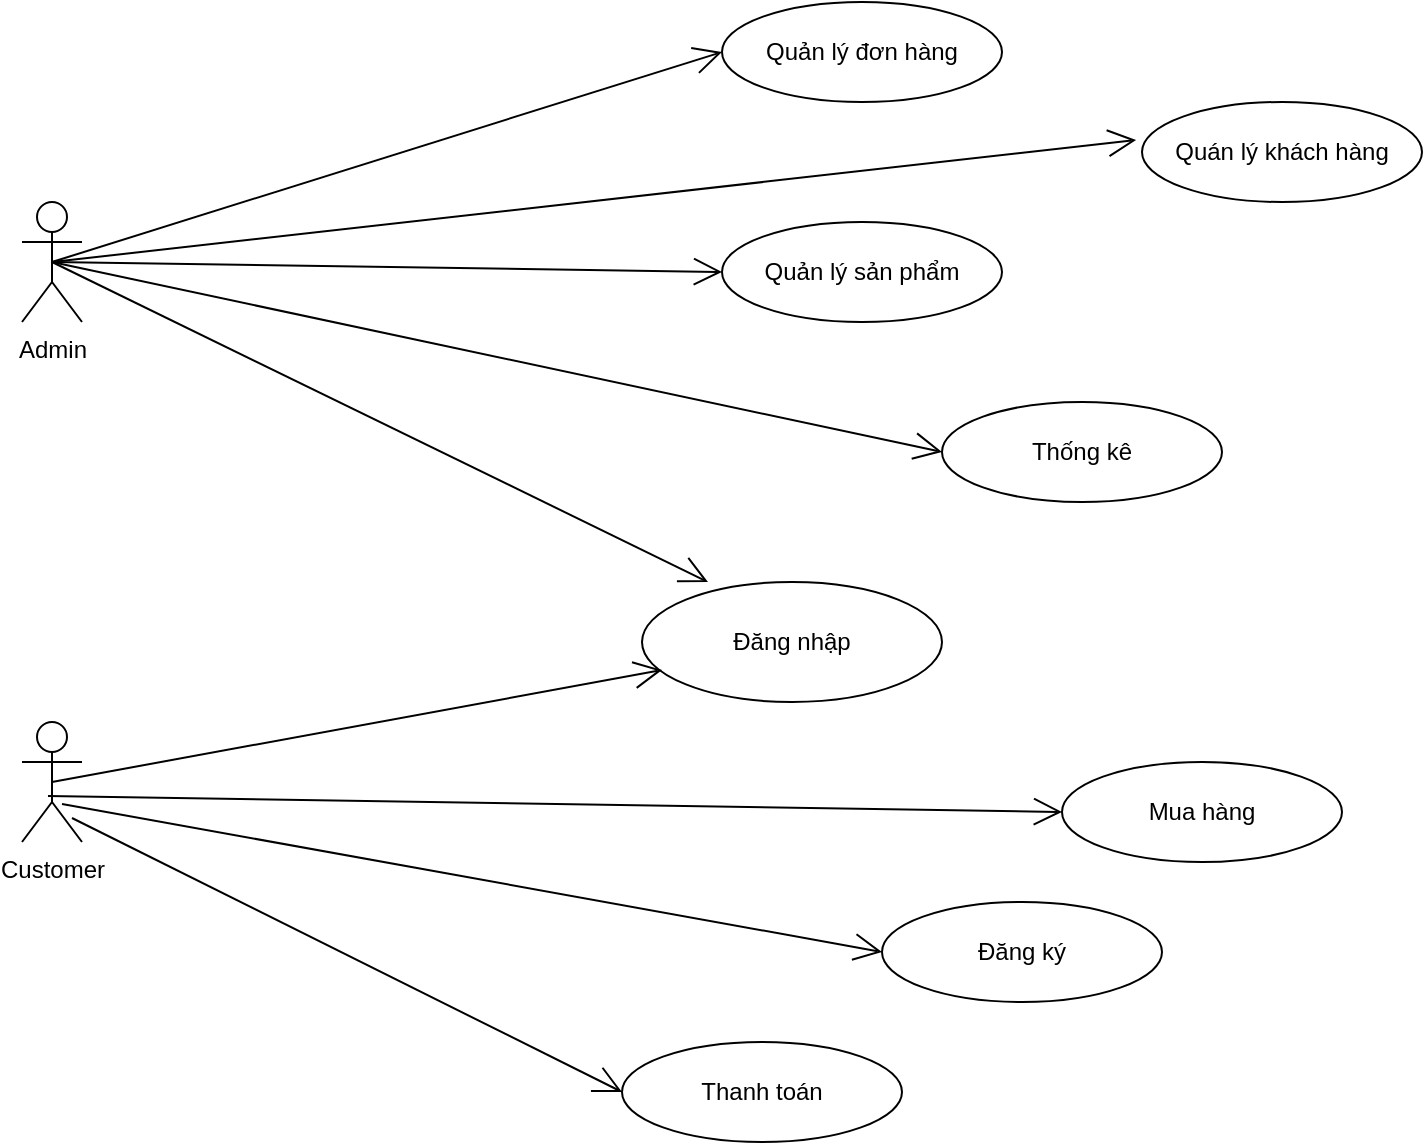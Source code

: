<mxfile version="24.6.4" type="device" pages="11">
  <diagram name="use case chính" id="qI8x8P7XBABwDsxg4MkA">
    <mxGraphModel dx="1100" dy="575" grid="1" gridSize="10" guides="1" tooltips="1" connect="1" arrows="1" fold="1" page="1" pageScale="1" pageWidth="827" pageHeight="1169" math="0" shadow="0">
      <root>
        <mxCell id="0" />
        <mxCell id="1" parent="0" />
        <mxCell id="rClQc8--DUyFE9p_v-Z8-1" value="Admin" style="shape=umlActor;verticalLabelPosition=bottom;verticalAlign=top;html=1;" parent="1" vertex="1">
          <mxGeometry x="50" y="130" width="30" height="60" as="geometry" />
        </mxCell>
        <mxCell id="rClQc8--DUyFE9p_v-Z8-2" value="Customer" style="shape=umlActor;verticalLabelPosition=bottom;verticalAlign=top;html=1;" parent="1" vertex="1">
          <mxGeometry x="50" y="390" width="30" height="60" as="geometry" />
        </mxCell>
        <mxCell id="rClQc8--DUyFE9p_v-Z8-4" value="Quản lý đơn hàng" style="ellipse;whiteSpace=wrap;html=1;" parent="1" vertex="1">
          <mxGeometry x="400" y="30" width="140" height="50" as="geometry" />
        </mxCell>
        <mxCell id="rClQc8--DUyFE9p_v-Z8-5" value="Quản lý sản phẩm" style="ellipse;whiteSpace=wrap;html=1;" parent="1" vertex="1">
          <mxGeometry x="400" y="140" width="140" height="50" as="geometry" />
        </mxCell>
        <mxCell id="rClQc8--DUyFE9p_v-Z8-6" value="Mua hàng" style="ellipse;whiteSpace=wrap;html=1;" parent="1" vertex="1">
          <mxGeometry x="570" y="410" width="140" height="50" as="geometry" />
        </mxCell>
        <mxCell id="rClQc8--DUyFE9p_v-Z8-7" value="Đăng ký" style="ellipse;whiteSpace=wrap;html=1;" parent="1" vertex="1">
          <mxGeometry x="480" y="480" width="140" height="50" as="geometry" />
        </mxCell>
        <mxCell id="rClQc8--DUyFE9p_v-Z8-9" value="Thống kê" style="ellipse;whiteSpace=wrap;html=1;" parent="1" vertex="1">
          <mxGeometry x="510" y="230" width="140" height="50" as="geometry" />
        </mxCell>
        <mxCell id="rClQc8--DUyFE9p_v-Z8-10" value="Thanh toán" style="ellipse;whiteSpace=wrap;html=1;" parent="1" vertex="1">
          <mxGeometry x="350" y="550" width="140" height="50" as="geometry" />
        </mxCell>
        <mxCell id="rClQc8--DUyFE9p_v-Z8-11" value="Quán lý khách hàng" style="ellipse;whiteSpace=wrap;html=1;" parent="1" vertex="1">
          <mxGeometry x="610" y="80" width="140" height="50" as="geometry" />
        </mxCell>
        <mxCell id="rClQc8--DUyFE9p_v-Z8-13" value="" style="endArrow=open;endFill=1;endSize=12;html=1;rounded=0;exitX=0.5;exitY=0.5;exitDx=0;exitDy=0;exitPerimeter=0;entryX=0;entryY=0.5;entryDx=0;entryDy=0;" parent="1" source="rClQc8--DUyFE9p_v-Z8-1" target="rClQc8--DUyFE9p_v-Z8-4" edge="1">
          <mxGeometry width="160" relative="1" as="geometry">
            <mxPoint x="180" y="110" as="sourcePoint" />
            <mxPoint x="340" y="110" as="targetPoint" />
          </mxGeometry>
        </mxCell>
        <mxCell id="rClQc8--DUyFE9p_v-Z8-14" value="" style="endArrow=open;endFill=1;endSize=12;html=1;rounded=0;exitX=0.5;exitY=0.5;exitDx=0;exitDy=0;exitPerimeter=0;entryX=0;entryY=0.5;entryDx=0;entryDy=0;" parent="1" source="rClQc8--DUyFE9p_v-Z8-1" target="rClQc8--DUyFE9p_v-Z8-5" edge="1">
          <mxGeometry width="160" relative="1" as="geometry">
            <mxPoint x="270" y="130" as="sourcePoint" />
            <mxPoint x="430" y="130" as="targetPoint" />
          </mxGeometry>
        </mxCell>
        <mxCell id="rClQc8--DUyFE9p_v-Z8-15" value="" style="endArrow=open;endFill=1;endSize=12;html=1;rounded=0;exitX=0.433;exitY=0.617;exitDx=0;exitDy=0;exitPerimeter=0;entryX=0;entryY=0.5;entryDx=0;entryDy=0;" parent="1" source="rClQc8--DUyFE9p_v-Z8-2" target="rClQc8--DUyFE9p_v-Z8-6" edge="1">
          <mxGeometry width="160" relative="1" as="geometry">
            <mxPoint x="230" y="290" as="sourcePoint" />
            <mxPoint x="390" y="290" as="targetPoint" />
          </mxGeometry>
        </mxCell>
        <mxCell id="rClQc8--DUyFE9p_v-Z8-16" value="" style="endArrow=open;endFill=1;endSize=12;html=1;rounded=0;exitX=0.667;exitY=0.683;exitDx=0;exitDy=0;exitPerimeter=0;entryX=0;entryY=0.5;entryDx=0;entryDy=0;" parent="1" source="rClQc8--DUyFE9p_v-Z8-2" target="rClQc8--DUyFE9p_v-Z8-7" edge="1">
          <mxGeometry width="160" relative="1" as="geometry">
            <mxPoint x="270" y="310" as="sourcePoint" />
            <mxPoint x="430" y="310" as="targetPoint" />
          </mxGeometry>
        </mxCell>
        <mxCell id="rClQc8--DUyFE9p_v-Z8-18" value="" style="endArrow=open;endFill=1;endSize=12;html=1;rounded=0;exitX=0.5;exitY=0.5;exitDx=0;exitDy=0;exitPerimeter=0;entryX=0;entryY=0.5;entryDx=0;entryDy=0;" parent="1" source="rClQc8--DUyFE9p_v-Z8-1" target="rClQc8--DUyFE9p_v-Z8-9" edge="1">
          <mxGeometry width="160" relative="1" as="geometry">
            <mxPoint x="125" y="437.02" as="sourcePoint" />
            <mxPoint x="400" y="480" as="targetPoint" />
          </mxGeometry>
        </mxCell>
        <mxCell id="rClQc8--DUyFE9p_v-Z8-19" value="" style="endArrow=open;endFill=1;endSize=12;html=1;rounded=0;exitX=0.833;exitY=0.8;exitDx=0;exitDy=0;exitPerimeter=0;entryX=0;entryY=0.5;entryDx=0;entryDy=0;" parent="1" source="rClQc8--DUyFE9p_v-Z8-2" target="rClQc8--DUyFE9p_v-Z8-10" edge="1">
          <mxGeometry width="160" relative="1" as="geometry">
            <mxPoint x="124.01" y="440.02" as="sourcePoint" />
            <mxPoint x="360" y="510" as="targetPoint" />
          </mxGeometry>
        </mxCell>
        <mxCell id="rClQc8--DUyFE9p_v-Z8-20" value="" style="endArrow=open;endFill=1;endSize=12;html=1;rounded=0;exitX=0.5;exitY=0.5;exitDx=0;exitDy=0;exitPerimeter=0;entryX=-0.021;entryY=0.38;entryDx=0;entryDy=0;entryPerimeter=0;" parent="1" source="rClQc8--DUyFE9p_v-Z8-1" target="rClQc8--DUyFE9p_v-Z8-11" edge="1">
          <mxGeometry width="160" relative="1" as="geometry">
            <mxPoint x="119.99" y="443.98" as="sourcePoint" />
            <mxPoint x="330" y="550" as="targetPoint" />
          </mxGeometry>
        </mxCell>
        <mxCell id="rMT0NNUiVCEb_aRgDZnA-6" value="Đăng nhập" style="ellipse;whiteSpace=wrap;html=1;" vertex="1" parent="1">
          <mxGeometry x="360" y="320" width="150" height="60" as="geometry" />
        </mxCell>
        <mxCell id="rMT0NNUiVCEb_aRgDZnA-7" value="" style="endArrow=open;endFill=1;endSize=12;html=1;rounded=0;exitX=0.5;exitY=0.5;exitDx=0;exitDy=0;exitPerimeter=0;entryX=0.22;entryY=0;entryDx=0;entryDy=0;entryPerimeter=0;" edge="1" parent="1" source="rClQc8--DUyFE9p_v-Z8-1" target="rMT0NNUiVCEb_aRgDZnA-6">
          <mxGeometry width="160" relative="1" as="geometry">
            <mxPoint x="330" y="340" as="sourcePoint" />
            <mxPoint x="490" y="340" as="targetPoint" />
          </mxGeometry>
        </mxCell>
        <mxCell id="rMT0NNUiVCEb_aRgDZnA-8" value="" style="endArrow=open;endFill=1;endSize=12;html=1;rounded=0;exitX=0.5;exitY=0.5;exitDx=0;exitDy=0;exitPerimeter=0;entryX=0.067;entryY=0.733;entryDx=0;entryDy=0;entryPerimeter=0;" edge="1" parent="1" source="rClQc8--DUyFE9p_v-Z8-2" target="rMT0NNUiVCEb_aRgDZnA-6">
          <mxGeometry width="160" relative="1" as="geometry">
            <mxPoint x="330" y="340" as="sourcePoint" />
            <mxPoint x="490" y="340" as="targetPoint" />
          </mxGeometry>
        </mxCell>
      </root>
    </mxGraphModel>
  </diagram>
  <diagram id="vahhFu5Rde5lHHqHSkd0" name="use case quản lý sản phẩm">
    <mxGraphModel dx="880" dy="460" grid="1" gridSize="10" guides="1" tooltips="1" connect="1" arrows="1" fold="1" page="1" pageScale="1" pageWidth="827" pageHeight="1169" math="0" shadow="0">
      <root>
        <mxCell id="0" />
        <mxCell id="1" parent="0" />
        <mxCell id="ypHzcgE-E_3sB9vrPFKG-1" value="Admin" style="shape=umlActor;verticalLabelPosition=bottom;verticalAlign=top;html=1;" parent="1" vertex="1">
          <mxGeometry x="50" y="310" width="30" height="60" as="geometry" />
        </mxCell>
        <mxCell id="ypHzcgE-E_3sB9vrPFKG-2" value="Quản lý sản phẩm" style="ellipse;whiteSpace=wrap;html=1;" parent="1" vertex="1">
          <mxGeometry x="170" y="305" width="140" height="70" as="geometry" />
        </mxCell>
        <mxCell id="ypHzcgE-E_3sB9vrPFKG-3" value="" style="endArrow=open;endFill=1;endSize=12;html=1;rounded=0;exitX=0.5;exitY=0.5;exitDx=0;exitDy=0;exitPerimeter=0;entryX=0;entryY=0.5;entryDx=0;entryDy=0;" parent="1" source="ypHzcgE-E_3sB9vrPFKG-1" target="ypHzcgE-E_3sB9vrPFKG-2" edge="1">
          <mxGeometry width="160" relative="1" as="geometry">
            <mxPoint x="120" y="310" as="sourcePoint" />
            <mxPoint x="230" y="330" as="targetPoint" />
          </mxGeometry>
        </mxCell>
        <mxCell id="i4NBlY8D5afHR2oaSDoY-1" value="Thêm sản phẩm" style="ellipse;whiteSpace=wrap;html=1;" parent="1" vertex="1">
          <mxGeometry x="580" y="110" width="130" height="80" as="geometry" />
        </mxCell>
        <mxCell id="i4NBlY8D5afHR2oaSDoY-2" value="Sửa thông tin sản phẩm" style="ellipse;whiteSpace=wrap;html=1;" parent="1" vertex="1">
          <mxGeometry x="590" y="250" width="130" height="80" as="geometry" />
        </mxCell>
        <mxCell id="i4NBlY8D5afHR2oaSDoY-3" value="Xoá sản phẩm" style="ellipse;whiteSpace=wrap;html=1;" parent="1" vertex="1">
          <mxGeometry x="600" y="370" width="130" height="80" as="geometry" />
        </mxCell>
        <mxCell id="i4NBlY8D5afHR2oaSDoY-4" value="Thống kê sản phẩm" style="ellipse;whiteSpace=wrap;html=1;" parent="1" vertex="1">
          <mxGeometry x="460" y="470" width="130" height="80" as="geometry" />
        </mxCell>
        <mxCell id="yRSJJzWq-5n8bNPalUzM-1" value="Đăng nhập" style="ellipse;whiteSpace=wrap;html=1;" parent="1" vertex="1">
          <mxGeometry x="380" y="650" width="130" height="80" as="geometry" />
        </mxCell>
        <mxCell id="yRSJJzWq-5n8bNPalUzM-2" value="Extend" style="endArrow=open;endSize=12;dashed=1;html=1;rounded=0;exitX=0.077;exitY=0.875;exitDx=0;exitDy=0;exitPerimeter=0;entryX=0.643;entryY=0.071;entryDx=0;entryDy=0;entryPerimeter=0;" parent="1" source="i4NBlY8D5afHR2oaSDoY-1" target="ypHzcgE-E_3sB9vrPFKG-2" edge="1">
          <mxGeometry width="160" relative="1" as="geometry">
            <mxPoint x="330" y="340" as="sourcePoint" />
            <mxPoint x="490" y="340" as="targetPoint" />
          </mxGeometry>
        </mxCell>
        <mxCell id="yRSJJzWq-5n8bNPalUzM-3" value="Extend" style="endArrow=open;endSize=12;dashed=1;html=1;rounded=0;exitX=0.038;exitY=0.713;exitDx=0;exitDy=0;exitPerimeter=0;entryX=0.921;entryY=0.143;entryDx=0;entryDy=0;entryPerimeter=0;" parent="1" source="i4NBlY8D5afHR2oaSDoY-2" target="ypHzcgE-E_3sB9vrPFKG-2" edge="1">
          <mxGeometry width="160" relative="1" as="geometry">
            <mxPoint x="450" y="240" as="sourcePoint" />
            <mxPoint x="394" y="390" as="targetPoint" />
          </mxGeometry>
        </mxCell>
        <mxCell id="yRSJJzWq-5n8bNPalUzM-4" value="Extend" style="endArrow=open;endSize=12;dashed=1;html=1;rounded=0;exitX=0;exitY=0.5;exitDx=0;exitDy=0;entryX=1;entryY=0.5;entryDx=0;entryDy=0;" parent="1" source="i4NBlY8D5afHR2oaSDoY-3" target="ypHzcgE-E_3sB9vrPFKG-2" edge="1">
          <mxGeometry width="160" relative="1" as="geometry">
            <mxPoint x="510" y="270" as="sourcePoint" />
            <mxPoint x="454" y="420" as="targetPoint" />
          </mxGeometry>
        </mxCell>
        <mxCell id="yRSJJzWq-5n8bNPalUzM-5" value="Extend" style="endArrow=open;endSize=12;dashed=1;html=1;rounded=0;exitX=0;exitY=0.375;exitDx=0;exitDy=0;exitPerimeter=0;entryX=0.964;entryY=0.729;entryDx=0;entryDy=0;entryPerimeter=0;" parent="1" source="i4NBlY8D5afHR2oaSDoY-4" target="ypHzcgE-E_3sB9vrPFKG-2" edge="1">
          <mxGeometry width="160" relative="1" as="geometry">
            <mxPoint x="410" y="380" as="sourcePoint" />
            <mxPoint x="354" y="530" as="targetPoint" />
          </mxGeometry>
        </mxCell>
        <mxCell id="yRSJJzWq-5n8bNPalUzM-6" value="Include" style="endArrow=open;endSize=12;dashed=1;html=1;rounded=0;exitX=0.786;exitY=0.929;exitDx=0;exitDy=0;entryX=0.315;entryY=0.025;entryDx=0;entryDy=0;entryPerimeter=0;exitPerimeter=0;" parent="1" source="ypHzcgE-E_3sB9vrPFKG-2" target="yRSJJzWq-5n8bNPalUzM-1" edge="1">
          <mxGeometry width="160" relative="1" as="geometry">
            <mxPoint x="330" y="480" as="sourcePoint" />
            <mxPoint x="570" y="600" as="targetPoint" />
          </mxGeometry>
        </mxCell>
        <mxCell id="kGirukC1b3-0Il29yuMU-1" value="Thông tin sản phẩm" style="ellipse;whiteSpace=wrap;html=1;" parent="1" vertex="1">
          <mxGeometry x="420" y="40" width="130" height="80" as="geometry" />
        </mxCell>
        <mxCell id="kGirukC1b3-0Il29yuMU-2" value="Extend" style="endArrow=open;endSize=12;dashed=1;html=1;rounded=0;exitX=0.192;exitY=0.975;exitDx=0;exitDy=0;exitPerimeter=0;entryX=0.5;entryY=0;entryDx=0;entryDy=0;" parent="1" source="kGirukC1b3-0Il29yuMU-1" target="ypHzcgE-E_3sB9vrPFKG-2" edge="1">
          <mxGeometry width="160" relative="1" as="geometry">
            <mxPoint x="300" y="150" as="sourcePoint" />
            <mxPoint x="4" y="158" as="targetPoint" />
          </mxGeometry>
        </mxCell>
      </root>
    </mxGraphModel>
  </diagram>
  <diagram id="CKyK9UTs6iE_kGJIg70A" name="use case quản lý khách hàng">
    <mxGraphModel dx="880" dy="460" grid="1" gridSize="10" guides="1" tooltips="1" connect="1" arrows="1" fold="1" page="1" pageScale="1" pageWidth="827" pageHeight="1169" math="0" shadow="0">
      <root>
        <mxCell id="0" />
        <mxCell id="1" parent="0" />
        <mxCell id="7nMnR8IXWhBiYEIkp4bO-1" value="Admin" style="shape=umlActor;verticalLabelPosition=bottom;verticalAlign=top;html=1;" parent="1" vertex="1">
          <mxGeometry x="20" y="320" width="30" height="60" as="geometry" />
        </mxCell>
        <mxCell id="7nMnR8IXWhBiYEIkp4bO-2" value="Quản lý khách hàng" style="ellipse;whiteSpace=wrap;html=1;" parent="1" vertex="1">
          <mxGeometry x="170" y="330" width="140" height="70" as="geometry" />
        </mxCell>
        <mxCell id="7nMnR8IXWhBiYEIkp4bO-3" value="" style="endArrow=open;endFill=1;endSize=12;html=1;rounded=0;exitX=0.5;exitY=0.5;exitDx=0;exitDy=0;exitPerimeter=0;entryX=0.036;entryY=0.314;entryDx=0;entryDy=0;entryPerimeter=0;" parent="1" source="7nMnR8IXWhBiYEIkp4bO-1" target="7nMnR8IXWhBiYEIkp4bO-2" edge="1">
          <mxGeometry width="160" relative="1" as="geometry">
            <mxPoint x="130" y="420" as="sourcePoint" />
            <mxPoint x="240" y="440" as="targetPoint" />
          </mxGeometry>
        </mxCell>
        <mxCell id="7nMnR8IXWhBiYEIkp4bO-4" value="Thêm khách hàng" style="ellipse;whiteSpace=wrap;html=1;" parent="1" vertex="1">
          <mxGeometry x="590" y="220" width="130" height="80" as="geometry" />
        </mxCell>
        <mxCell id="7nMnR8IXWhBiYEIkp4bO-5" value="Sửa thông tin khách hàng" style="ellipse;whiteSpace=wrap;html=1;" parent="1" vertex="1">
          <mxGeometry x="600" y="360" width="130" height="80" as="geometry" />
        </mxCell>
        <mxCell id="7nMnR8IXWhBiYEIkp4bO-6" value="Xoá khách hàng" style="ellipse;whiteSpace=wrap;html=1;" parent="1" vertex="1">
          <mxGeometry x="610" y="480" width="130" height="80" as="geometry" />
        </mxCell>
        <mxCell id="7nMnR8IXWhBiYEIkp4bO-8" value="Đăng nhập" style="ellipse;whiteSpace=wrap;html=1;" parent="1" vertex="1">
          <mxGeometry x="400" y="620" width="130" height="80" as="geometry" />
        </mxCell>
        <mxCell id="7nMnR8IXWhBiYEIkp4bO-9" value="Extend" style="endArrow=open;endSize=12;dashed=1;html=1;rounded=0;exitX=0.077;exitY=0.875;exitDx=0;exitDy=0;exitPerimeter=0;entryX=0.936;entryY=0.157;entryDx=0;entryDy=0;entryPerimeter=0;" parent="1" source="7nMnR8IXWhBiYEIkp4bO-4" target="7nMnR8IXWhBiYEIkp4bO-2" edge="1">
          <mxGeometry width="160" relative="1" as="geometry">
            <mxPoint x="340" y="450" as="sourcePoint" />
            <mxPoint x="500" y="450" as="targetPoint" />
          </mxGeometry>
        </mxCell>
        <mxCell id="7nMnR8IXWhBiYEIkp4bO-10" value="Extend" style="endArrow=open;endSize=12;dashed=1;html=1;rounded=0;exitX=0.038;exitY=0.713;exitDx=0;exitDy=0;exitPerimeter=0;entryX=1.007;entryY=0.614;entryDx=0;entryDy=0;entryPerimeter=0;" parent="1" source="7nMnR8IXWhBiYEIkp4bO-5" target="7nMnR8IXWhBiYEIkp4bO-2" edge="1">
          <mxGeometry width="160" relative="1" as="geometry">
            <mxPoint x="460" y="350" as="sourcePoint" />
            <mxPoint x="404" y="500" as="targetPoint" />
          </mxGeometry>
        </mxCell>
        <mxCell id="7nMnR8IXWhBiYEIkp4bO-11" value="Extend" style="endArrow=open;endSize=12;dashed=1;html=1;rounded=0;exitX=0;exitY=0.5;exitDx=0;exitDy=0;entryX=0.929;entryY=0.771;entryDx=0;entryDy=0;entryPerimeter=0;" parent="1" source="7nMnR8IXWhBiYEIkp4bO-6" target="7nMnR8IXWhBiYEIkp4bO-2" edge="1">
          <mxGeometry width="160" relative="1" as="geometry">
            <mxPoint x="520" y="380" as="sourcePoint" />
            <mxPoint x="464" y="530" as="targetPoint" />
          </mxGeometry>
        </mxCell>
        <mxCell id="7nMnR8IXWhBiYEIkp4bO-13" value="Include" style="endArrow=open;endSize=12;dashed=1;html=1;rounded=0;exitX=0.786;exitY=0.929;exitDx=0;exitDy=0;entryX=0.315;entryY=0.025;entryDx=0;entryDy=0;entryPerimeter=0;exitPerimeter=0;" parent="1" source="7nMnR8IXWhBiYEIkp4bO-2" target="7nMnR8IXWhBiYEIkp4bO-8" edge="1">
          <mxGeometry width="160" relative="1" as="geometry">
            <mxPoint x="340" y="590" as="sourcePoint" />
            <mxPoint x="580" y="710" as="targetPoint" />
          </mxGeometry>
        </mxCell>
        <mxCell id="7nMnR8IXWhBiYEIkp4bO-14" value="Thông tin khách hàng" style="ellipse;whiteSpace=wrap;html=1;" parent="1" vertex="1">
          <mxGeometry x="430" y="150" width="130" height="80" as="geometry" />
        </mxCell>
        <mxCell id="7nMnR8IXWhBiYEIkp4bO-15" value="Extend" style="endArrow=open;endSize=12;dashed=1;html=1;rounded=0;exitX=0.192;exitY=0.975;exitDx=0;exitDy=0;exitPerimeter=0;entryX=0.721;entryY=0.043;entryDx=0;entryDy=0;entryPerimeter=0;" parent="1" source="7nMnR8IXWhBiYEIkp4bO-14" target="7nMnR8IXWhBiYEIkp4bO-2" edge="1">
          <mxGeometry width="160" relative="1" as="geometry">
            <mxPoint x="310" y="260" as="sourcePoint" />
            <mxPoint x="14" y="268" as="targetPoint" />
          </mxGeometry>
        </mxCell>
      </root>
    </mxGraphModel>
  </diagram>
  <diagram id="4gBrbkWFeE8aZlJIvdL4" name="use case đơn hàng">
    <mxGraphModel dx="880" dy="460" grid="1" gridSize="10" guides="1" tooltips="1" connect="1" arrows="1" fold="1" page="1" pageScale="1" pageWidth="827" pageHeight="1169" math="0" shadow="0">
      <root>
        <mxCell id="0" />
        <mxCell id="1" parent="0" />
        <mxCell id="5ds2VfW7Ot5XHQKFQJ5F-1" value="Admin" style="shape=umlActor;verticalLabelPosition=bottom;verticalAlign=top;html=1;" parent="1" vertex="1">
          <mxGeometry x="60" y="225" width="30" height="60" as="geometry" />
        </mxCell>
        <mxCell id="5ds2VfW7Ot5XHQKFQJ5F-2" value="Quản lý đơn hàng" style="ellipse;whiteSpace=wrap;html=1;" parent="1" vertex="1">
          <mxGeometry x="170" y="220" width="130" height="70" as="geometry" />
        </mxCell>
        <mxCell id="5ds2VfW7Ot5XHQKFQJ5F-3" value="" style="endArrow=open;endFill=1;endSize=12;html=1;rounded=0;exitX=0.5;exitY=0.5;exitDx=0;exitDy=0;exitPerimeter=0;entryX=0;entryY=0.5;entryDx=0;entryDy=0;" parent="1" source="5ds2VfW7Ot5XHQKFQJ5F-1" target="5ds2VfW7Ot5XHQKFQJ5F-2" edge="1">
          <mxGeometry width="160" relative="1" as="geometry">
            <mxPoint x="120" y="230" as="sourcePoint" />
            <mxPoint x="280" y="230" as="targetPoint" />
          </mxGeometry>
        </mxCell>
        <mxCell id="5ds2VfW7Ot5XHQKFQJ5F-4" value="Số lượng sản phẩm" style="ellipse;whiteSpace=wrap;html=1;" parent="1" vertex="1">
          <mxGeometry x="400" y="50" width="140" height="70" as="geometry" />
        </mxCell>
        <mxCell id="5ds2VfW7Ot5XHQKFQJ5F-5" value="Lập hoá đơn" style="ellipse;whiteSpace=wrap;html=1;" parent="1" vertex="1">
          <mxGeometry x="440" y="225" width="110" height="70" as="geometry" />
        </mxCell>
        <mxCell id="5ds2VfW7Ot5XHQKFQJ5F-6" value="Thanh toán" style="ellipse;whiteSpace=wrap;html=1;" parent="1" vertex="1">
          <mxGeometry x="400" y="410" width="130" height="70" as="geometry" />
        </mxCell>
        <mxCell id="5ds2VfW7Ot5XHQKFQJ5F-7" value="Đăng nhập" style="ellipse;whiteSpace=wrap;html=1;" parent="1" vertex="1">
          <mxGeometry x="680" y="200" width="117" height="70" as="geometry" />
        </mxCell>
        <mxCell id="5ds2VfW7Ot5XHQKFQJ5F-8" value="Include" style="endArrow=open;endSize=12;dashed=1;html=1;rounded=0;exitX=0.993;exitY=0.671;exitDx=0;exitDy=0;exitPerimeter=0;entryX=0.085;entryY=0.143;entryDx=0;entryDy=0;entryPerimeter=0;" parent="1" source="5ds2VfW7Ot5XHQKFQJ5F-4" target="5ds2VfW7Ot5XHQKFQJ5F-7" edge="1">
          <mxGeometry width="160" relative="1" as="geometry">
            <mxPoint x="580" y="140" as="sourcePoint" />
            <mxPoint x="740" y="140" as="targetPoint" />
          </mxGeometry>
        </mxCell>
        <mxCell id="5ds2VfW7Ot5XHQKFQJ5F-9" value="Include" style="endArrow=open;endSize=12;dashed=1;html=1;rounded=0;exitX=1;exitY=0.5;exitDx=0;exitDy=0;entryX=0.034;entryY=0.729;entryDx=0;entryDy=0;entryPerimeter=0;" parent="1" source="5ds2VfW7Ot5XHQKFQJ5F-5" target="5ds2VfW7Ot5XHQKFQJ5F-7" edge="1">
          <mxGeometry width="160" relative="1" as="geometry">
            <mxPoint x="620" y="190" as="sourcePoint" />
            <mxPoint x="771" y="303" as="targetPoint" />
          </mxGeometry>
        </mxCell>
        <mxCell id="5ds2VfW7Ot5XHQKFQJ5F-10" value="Include" style="endArrow=open;endSize=12;dashed=1;html=1;rounded=0;exitX=1;exitY=0.286;exitDx=0;exitDy=0;exitPerimeter=0;entryX=0;entryY=1;entryDx=0;entryDy=0;" parent="1" source="5ds2VfW7Ot5XHQKFQJ5F-6" target="5ds2VfW7Ot5XHQKFQJ5F-7" edge="1">
          <mxGeometry width="160" relative="1" as="geometry">
            <mxPoint x="600" y="340" as="sourcePoint" />
            <mxPoint x="751" y="453" as="targetPoint" />
          </mxGeometry>
        </mxCell>
        <mxCell id="5ds2VfW7Ot5XHQKFQJ5F-11" value="Include" style="endArrow=open;endSize=12;dashed=1;html=1;rounded=0;exitX=0.5;exitY=1;exitDx=0;exitDy=0;entryX=0.355;entryY=0;entryDx=0;entryDy=0;entryPerimeter=0;" parent="1" source="5ds2VfW7Ot5XHQKFQJ5F-4" target="5ds2VfW7Ot5XHQKFQJ5F-5" edge="1">
          <mxGeometry width="160" relative="1" as="geometry">
            <mxPoint x="360" y="150" as="sourcePoint" />
            <mxPoint x="511" y="263" as="targetPoint" />
          </mxGeometry>
        </mxCell>
        <mxCell id="5ds2VfW7Ot5XHQKFQJ5F-12" value="Include" style="endArrow=open;endSize=12;dashed=1;html=1;rounded=0;exitX=0.5;exitY=1;exitDx=0;exitDy=0;entryX=0.5;entryY=0;entryDx=0;entryDy=0;" parent="1" source="5ds2VfW7Ot5XHQKFQJ5F-5" target="5ds2VfW7Ot5XHQKFQJ5F-6" edge="1">
          <mxGeometry width="160" relative="1" as="geometry">
            <mxPoint x="410" y="280" as="sourcePoint" />
            <mxPoint x="561" y="393" as="targetPoint" />
          </mxGeometry>
        </mxCell>
        <mxCell id="5ds2VfW7Ot5XHQKFQJ5F-13" value="Extend" style="endArrow=open;endSize=12;dashed=1;html=1;rounded=0;exitX=0.021;exitY=0.743;exitDx=0;exitDy=0;exitPerimeter=0;entryX=0.585;entryY=0.014;entryDx=0;entryDy=0;entryPerimeter=0;" parent="1" source="5ds2VfW7Ot5XHQKFQJ5F-4" target="5ds2VfW7Ot5XHQKFQJ5F-2" edge="1">
          <mxGeometry width="160" relative="1" as="geometry">
            <mxPoint x="350" y="210" as="sourcePoint" />
            <mxPoint x="501" y="323" as="targetPoint" />
          </mxGeometry>
        </mxCell>
        <mxCell id="5ds2VfW7Ot5XHQKFQJ5F-14" value="Extend" style="endArrow=open;endSize=12;dashed=1;html=1;rounded=0;exitX=0;exitY=0.5;exitDx=0;exitDy=0;entryX=1;entryY=0.5;entryDx=0;entryDy=0;" parent="1" source="5ds2VfW7Ot5XHQKFQJ5F-5" target="5ds2VfW7Ot5XHQKFQJ5F-2" edge="1">
          <mxGeometry width="160" relative="1" as="geometry">
            <mxPoint x="380" y="170" as="sourcePoint" />
            <mxPoint x="253" y="274" as="targetPoint" />
          </mxGeometry>
        </mxCell>
        <mxCell id="5ds2VfW7Ot5XHQKFQJ5F-15" value="Extend" style="endArrow=open;endSize=12;dashed=1;html=1;rounded=0;exitX=0;exitY=0.286;exitDx=0;exitDy=0;exitPerimeter=0;entryX=0.831;entryY=0.957;entryDx=0;entryDy=0;entryPerimeter=0;" parent="1" source="5ds2VfW7Ot5XHQKFQJ5F-6" target="5ds2VfW7Ot5XHQKFQJ5F-2" edge="1">
          <mxGeometry width="160" relative="1" as="geometry">
            <mxPoint x="320" y="310" as="sourcePoint" />
            <mxPoint x="193" y="414" as="targetPoint" />
          </mxGeometry>
        </mxCell>
      </root>
    </mxGraphModel>
  </diagram>
  <diagram id="m2jVQTimYozUlsARchK8" name="use case thống kê ">
    <mxGraphModel dx="880" dy="460" grid="1" gridSize="10" guides="1" tooltips="1" connect="1" arrows="1" fold="1" page="1" pageScale="1" pageWidth="827" pageHeight="1169" math="0" shadow="0">
      <root>
        <mxCell id="0" />
        <mxCell id="1" parent="0" />
        <mxCell id="skJYGOdc1WNsHmPZvmbV-1" value="Admin" style="shape=umlActor;verticalLabelPosition=bottom;verticalAlign=top;html=1;" parent="1" vertex="1">
          <mxGeometry x="50" y="210" width="30" height="60" as="geometry" />
        </mxCell>
        <mxCell id="skJYGOdc1WNsHmPZvmbV-2" value="Thống kê" style="ellipse;whiteSpace=wrap;html=1;" parent="1" vertex="1">
          <mxGeometry x="150" y="200" width="120" height="75" as="geometry" />
        </mxCell>
        <mxCell id="skJYGOdc1WNsHmPZvmbV-3" value="" style="endArrow=open;endFill=1;endSize=12;html=1;rounded=0;exitX=0.5;exitY=0.5;exitDx=0;exitDy=0;exitPerimeter=0;entryX=0;entryY=0.5;entryDx=0;entryDy=0;" parent="1" source="skJYGOdc1WNsHmPZvmbV-1" target="skJYGOdc1WNsHmPZvmbV-2" edge="1">
          <mxGeometry width="160" relative="1" as="geometry">
            <mxPoint x="110" y="240" as="sourcePoint" />
            <mxPoint x="270" y="240" as="targetPoint" />
          </mxGeometry>
        </mxCell>
        <mxCell id="skJYGOdc1WNsHmPZvmbV-4" value="Thống kê hàng tồn" style="ellipse;whiteSpace=wrap;html=1;" parent="1" vertex="1">
          <mxGeometry x="400" y="90" width="140" height="70" as="geometry" />
        </mxCell>
        <mxCell id="skJYGOdc1WNsHmPZvmbV-5" value="&lt;br&gt;&lt;span style=&quot;color: rgb(0, 0, 0); font-family: Helvetica; font-size: 12px; font-style: normal; font-variant-ligatures: normal; font-variant-caps: normal; font-weight: 400; letter-spacing: normal; orphans: 2; text-align: center; text-indent: 0px; text-transform: none; widows: 2; word-spacing: 0px; -webkit-text-stroke-width: 0px; white-space: normal; background-color: rgb(251, 251, 251); text-decoration-thickness: initial; text-decoration-style: initial; text-decoration-color: initial; display: inline !important; float: none;&quot;&gt;Thống kê hàng đã bán&lt;/span&gt;&lt;div&gt;&lt;br&gt;&lt;/div&gt;" style="ellipse;whiteSpace=wrap;html=1;" parent="1" vertex="1">
          <mxGeometry x="390" y="210" width="140" height="80" as="geometry" />
        </mxCell>
        <mxCell id="skJYGOdc1WNsHmPZvmbV-7" value="Thống kê doanh thu" style="ellipse;whiteSpace=wrap;html=1;" parent="1" vertex="1">
          <mxGeometry x="390" y="350" width="140" height="70" as="geometry" />
        </mxCell>
        <mxCell id="skJYGOdc1WNsHmPZvmbV-8" value="Đăng nhập" style="ellipse;whiteSpace=wrap;html=1;" parent="1" vertex="1">
          <mxGeometry x="660" y="205" width="140" height="70" as="geometry" />
        </mxCell>
        <mxCell id="skJYGOdc1WNsHmPZvmbV-9" value="Include" style="endArrow=open;endSize=12;dashed=1;html=1;rounded=0;exitX=1.021;exitY=0.657;exitDx=0;exitDy=0;exitPerimeter=0;entryX=0.214;entryY=0.071;entryDx=0;entryDy=0;entryPerimeter=0;" parent="1" source="skJYGOdc1WNsHmPZvmbV-4" target="skJYGOdc1WNsHmPZvmbV-8" edge="1">
          <mxGeometry width="160" relative="1" as="geometry">
            <mxPoint x="540" y="120" as="sourcePoint" />
            <mxPoint x="700" y="120" as="targetPoint" />
          </mxGeometry>
        </mxCell>
        <mxCell id="skJYGOdc1WNsHmPZvmbV-11" value="Include" style="endArrow=open;endSize=12;dashed=1;html=1;rounded=0;exitX=1;exitY=0.5;exitDx=0;exitDy=0;entryX=-0.007;entryY=0.329;entryDx=0;entryDy=0;entryPerimeter=0;" parent="1" source="skJYGOdc1WNsHmPZvmbV-5" target="skJYGOdc1WNsHmPZvmbV-8" edge="1">
          <mxGeometry width="160" relative="1" as="geometry">
            <mxPoint x="580" y="190" as="sourcePoint" />
            <mxPoint x="747" y="324" as="targetPoint" />
          </mxGeometry>
        </mxCell>
        <mxCell id="skJYGOdc1WNsHmPZvmbV-13" value="Include" style="endArrow=open;endSize=12;dashed=1;html=1;rounded=0;exitX=1;exitY=0.286;exitDx=0;exitDy=0;exitPerimeter=0;entryX=0;entryY=1;entryDx=0;entryDy=0;" parent="1" source="skJYGOdc1WNsHmPZvmbV-7" target="skJYGOdc1WNsHmPZvmbV-8" edge="1">
          <mxGeometry width="160" relative="1" as="geometry">
            <mxPoint x="620" y="330" as="sourcePoint" />
            <mxPoint x="787" y="464" as="targetPoint" />
          </mxGeometry>
        </mxCell>
        <mxCell id="skJYGOdc1WNsHmPZvmbV-14" value="Extend" style="endArrow=open;endSize=12;dashed=1;html=1;rounded=0;exitX=0;exitY=0.714;exitDx=0;exitDy=0;exitPerimeter=0;entryX=0.758;entryY=-0.013;entryDx=0;entryDy=0;entryPerimeter=0;" parent="1" source="skJYGOdc1WNsHmPZvmbV-4" target="skJYGOdc1WNsHmPZvmbV-2" edge="1">
          <mxGeometry width="160" relative="1" as="geometry">
            <mxPoint x="250" y="110" as="sourcePoint" />
            <mxPoint x="417" y="244" as="targetPoint" />
          </mxGeometry>
        </mxCell>
        <mxCell id="skJYGOdc1WNsHmPZvmbV-15" value="Extend" style="endArrow=open;endSize=12;dashed=1;html=1;rounded=0;exitX=-0.014;exitY=0.386;exitDx=0;exitDy=0;exitPerimeter=0;entryX=0.983;entryY=0.307;entryDx=0;entryDy=0;entryPerimeter=0;" parent="1" source="skJYGOdc1WNsHmPZvmbV-5" target="skJYGOdc1WNsHmPZvmbV-2" edge="1">
          <mxGeometry width="160" relative="1" as="geometry">
            <mxPoint x="350" y="200" as="sourcePoint" />
            <mxPoint x="517" y="334" as="targetPoint" />
          </mxGeometry>
        </mxCell>
        <mxCell id="skJYGOdc1WNsHmPZvmbV-18" value="Extend" style="endArrow=open;endSize=12;dashed=1;html=1;rounded=0;exitX=0.043;exitY=0.2;exitDx=0;exitDy=0;exitPerimeter=0;entryX=1;entryY=1;entryDx=0;entryDy=0;" parent="1" source="skJYGOdc1WNsHmPZvmbV-7" target="skJYGOdc1WNsHmPZvmbV-2" edge="1">
          <mxGeometry width="160" relative="1" as="geometry">
            <mxPoint x="290" y="350" as="sourcePoint" />
            <mxPoint x="180" y="386" as="targetPoint" />
          </mxGeometry>
        </mxCell>
      </root>
    </mxGraphModel>
  </diagram>
  <diagram id="mihWSdgKSN6e1KD1jAsx" name="use case thanh toán">
    <mxGraphModel dx="880" dy="460" grid="1" gridSize="10" guides="1" tooltips="1" connect="1" arrows="1" fold="1" page="1" pageScale="1" pageWidth="827" pageHeight="1169" math="0" shadow="0">
      <root>
        <mxCell id="0" />
        <mxCell id="1" parent="0" />
        <mxCell id="EZAOogybxkcGAnJZSfaG-1" value="Customer" style="shape=umlActor;verticalLabelPosition=bottom;verticalAlign=top;html=1;" parent="1" vertex="1">
          <mxGeometry x="70" y="190" width="30" height="60" as="geometry" />
        </mxCell>
        <mxCell id="EZAOogybxkcGAnJZSfaG-2" value="Thanh toán" style="ellipse;whiteSpace=wrap;html=1;" parent="1" vertex="1">
          <mxGeometry x="170" y="200" width="140" height="70" as="geometry" />
        </mxCell>
        <mxCell id="EZAOogybxkcGAnJZSfaG-3" value="" style="endArrow=open;endFill=1;endSize=12;html=1;rounded=0;exitX=0.6;exitY=0.65;exitDx=0;exitDy=0;exitPerimeter=0;entryX=0;entryY=0.5;entryDx=0;entryDy=0;" parent="1" source="EZAOogybxkcGAnJZSfaG-1" target="EZAOogybxkcGAnJZSfaG-2" edge="1">
          <mxGeometry width="160" relative="1" as="geometry">
            <mxPoint x="160" y="300" as="sourcePoint" />
            <mxPoint x="320" y="300" as="targetPoint" />
          </mxGeometry>
        </mxCell>
        <mxCell id="EZAOogybxkcGAnJZSfaG-5" value="Đăng nhập" style="ellipse;whiteSpace=wrap;html=1;" parent="1" vertex="1">
          <mxGeometry x="380" y="20" width="140" height="70" as="geometry" />
        </mxCell>
        <mxCell id="EZAOogybxkcGAnJZSfaG-7" value="Thanh toán tiền mặt" style="ellipse;whiteSpace=wrap;html=1;" parent="1" vertex="1">
          <mxGeometry x="640" y="240" width="140" height="70" as="geometry" />
        </mxCell>
        <mxCell id="EZAOogybxkcGAnJZSfaG-8" value="Thanh toán qua app" style="ellipse;whiteSpace=wrap;html=1;" parent="1" vertex="1">
          <mxGeometry x="620" y="380" width="140" height="70" as="geometry" />
        </mxCell>
        <mxCell id="EZAOogybxkcGAnJZSfaG-9" value="Include" style="endArrow=open;endSize=12;dashed=1;html=1;rounded=0;entryX=0.036;entryY=0.786;entryDx=0;entryDy=0;entryPerimeter=0;exitX=0.721;exitY=0;exitDx=0;exitDy=0;exitPerimeter=0;" parent="1" source="EZAOogybxkcGAnJZSfaG-2" target="EZAOogybxkcGAnJZSfaG-5" edge="1">
          <mxGeometry width="160" relative="1" as="geometry">
            <mxPoint x="330" y="240" as="sourcePoint" />
            <mxPoint x="490" y="240" as="targetPoint" />
          </mxGeometry>
        </mxCell>
        <mxCell id="EZAOogybxkcGAnJZSfaG-12" value="Extend" style="endArrow=open;endSize=12;dashed=1;html=1;rounded=0;entryX=1;entryY=0.333;entryDx=0;entryDy=0;entryPerimeter=0;exitX=0;exitY=0.5;exitDx=0;exitDy=0;" parent="1" source="EZAOogybxkcGAnJZSfaG-7" target="d_JJk4sVODQmHH1rpao0-1" edge="1">
          <mxGeometry width="160" relative="1" as="geometry">
            <mxPoint x="440" y="280" as="sourcePoint" />
            <mxPoint x="504" y="145" as="targetPoint" />
          </mxGeometry>
        </mxCell>
        <mxCell id="EZAOogybxkcGAnJZSfaG-13" value="Extend" style="endArrow=open;endSize=12;dashed=1;html=1;rounded=0;exitX=-0.029;exitY=0.371;exitDx=0;exitDy=0;exitPerimeter=0;entryX=1;entryY=1;entryDx=0;entryDy=0;" parent="1" source="EZAOogybxkcGAnJZSfaG-8" target="d_JJk4sVODQmHH1rpao0-1" edge="1">
          <mxGeometry width="160" relative="1" as="geometry">
            <mxPoint x="420" y="330" as="sourcePoint" />
            <mxPoint x="484" y="195" as="targetPoint" />
          </mxGeometry>
        </mxCell>
        <mxCell id="OdW7-6NCcsBZtOOpVmJF-1" value="Thông tin đơn hàng" style="ellipse;whiteSpace=wrap;html=1;" parent="1" vertex="1">
          <mxGeometry x="520" y="120" width="140" height="70" as="geometry" />
        </mxCell>
        <mxCell id="d_JJk4sVODQmHH1rpao0-1" value="Hình thức thanh toán" style="ellipse;whiteSpace=wrap;html=1;" vertex="1" parent="1">
          <mxGeometry x="380" y="260" width="130" height="60" as="geometry" />
        </mxCell>
        <mxCell id="d_JJk4sVODQmHH1rpao0-3" value="Include" style="endArrow=open;endSize=12;dashed=1;html=1;rounded=0;entryX=0.95;entryY=0.771;entryDx=0;entryDy=0;entryPerimeter=0;exitX=-0.008;exitY=0.367;exitDx=0;exitDy=0;exitPerimeter=0;" edge="1" parent="1" source="d_JJk4sVODQmHH1rpao0-1" target="EZAOogybxkcGAnJZSfaG-2">
          <mxGeometry width="160" relative="1" as="geometry">
            <mxPoint x="310" y="280" as="sourcePoint" />
            <mxPoint x="180" y="285" as="targetPoint" />
          </mxGeometry>
        </mxCell>
        <mxCell id="d_JJk4sVODQmHH1rpao0-4" value="Extend" style="endArrow=open;endSize=12;dashed=1;html=1;rounded=0;entryX=1;entryY=0.286;entryDx=0;entryDy=0;entryPerimeter=0;exitX=0;exitY=0.5;exitDx=0;exitDy=0;" edge="1" parent="1" source="OdW7-6NCcsBZtOOpVmJF-1" target="EZAOogybxkcGAnJZSfaG-2">
          <mxGeometry width="160" relative="1" as="geometry">
            <mxPoint x="400" y="190" as="sourcePoint" />
            <mxPoint x="270" y="195" as="targetPoint" />
          </mxGeometry>
        </mxCell>
      </root>
    </mxGraphModel>
  </diagram>
  <diagram id="yXfhr-TKhdE8-AbRkHpA" name="use case mua hàng">
    <mxGraphModel dx="1880" dy="895" grid="1" gridSize="10" guides="1" tooltips="1" connect="1" arrows="1" fold="1" page="1" pageScale="1" pageWidth="827" pageHeight="1169" math="0" shadow="0">
      <root>
        <mxCell id="0" />
        <mxCell id="1" parent="0" />
        <mxCell id="7XSHpACLMCISGcAEEBe1-1" value="Customer" style="shape=umlActor;verticalLabelPosition=bottom;verticalAlign=top;html=1;" parent="1" vertex="1">
          <mxGeometry x="50" y="375" width="30" height="60" as="geometry" />
        </mxCell>
        <mxCell id="7XSHpACLMCISGcAEEBe1-2" value="Mua hàng" style="ellipse;whiteSpace=wrap;html=1;" parent="1" vertex="1">
          <mxGeometry x="190" y="370" width="140" height="70" as="geometry" />
        </mxCell>
        <mxCell id="7XSHpACLMCISGcAEEBe1-3" value="" style="endArrow=open;endFill=1;endSize=12;html=1;rounded=0;exitX=0.5;exitY=0.5;exitDx=0;exitDy=0;exitPerimeter=0;entryX=0;entryY=0.5;entryDx=0;entryDy=0;" parent="1" source="7XSHpACLMCISGcAEEBe1-1" target="7XSHpACLMCISGcAEEBe1-2" edge="1">
          <mxGeometry width="160" relative="1" as="geometry">
            <mxPoint x="130" y="234.5" as="sourcePoint" />
            <mxPoint x="290" y="235" as="targetPoint" />
            <Array as="points" />
          </mxGeometry>
        </mxCell>
        <mxCell id="GCb_VbdxVYwkQLiSfJSt-1" value="Thông tin sản phẩm" style="ellipse;whiteSpace=wrap;html=1;" parent="1" vertex="1">
          <mxGeometry x="500" y="330" width="140" height="70" as="geometry" />
        </mxCell>
        <mxCell id="GCb_VbdxVYwkQLiSfJSt-2" value="Hình thức thanh toán" style="ellipse;whiteSpace=wrap;html=1;" parent="1" vertex="1">
          <mxGeometry x="280" y="100" width="140" height="70" as="geometry" />
        </mxCell>
        <mxCell id="XfZNDzgALz-X2e9Q89sM-1" value="Số lượng sản phẩm" style="ellipse;whiteSpace=wrap;html=1;" parent="1" vertex="1">
          <mxGeometry x="750" y="340" width="140" height="70" as="geometry" />
        </mxCell>
        <mxCell id="XfZNDzgALz-X2e9Q89sM-2" value="Đơn giá" style="ellipse;whiteSpace=wrap;html=1;" parent="1" vertex="1">
          <mxGeometry x="670" y="500" width="140" height="70" as="geometry" />
        </mxCell>
        <mxCell id="XfZNDzgALz-X2e9Q89sM-3" value="Tổng tiền" style="ellipse;whiteSpace=wrap;html=1;" parent="1" vertex="1">
          <mxGeometry x="500" y="550" width="140" height="70" as="geometry" />
        </mxCell>
        <mxCell id="XfZNDzgALz-X2e9Q89sM-4" value="Đăng nhập" style="ellipse;whiteSpace=wrap;html=1;" parent="1" vertex="1">
          <mxGeometry x="260" y="600" width="140" height="70" as="geometry" />
        </mxCell>
        <mxCell id="YsJbklhOVlLVVLYkhCLQ-1" value="Include" style="endArrow=open;endSize=12;dashed=1;html=1;rounded=0;entryX=0.4;entryY=1;entryDx=0;entryDy=0;entryPerimeter=0;exitX=0.5;exitY=0;exitDx=0;exitDy=0;" parent="1" source="7XSHpACLMCISGcAEEBe1-2" target="GCb_VbdxVYwkQLiSfJSt-2" edge="1">
          <mxGeometry width="160" relative="1" as="geometry">
            <mxPoint x="320" y="240" as="sourcePoint" />
            <mxPoint x="490" y="340" as="targetPoint" />
          </mxGeometry>
        </mxCell>
        <mxCell id="YsJbklhOVlLVVLYkhCLQ-2" value="Extend" style="endArrow=open;endSize=12;dashed=1;html=1;rounded=0;exitX=0.014;exitY=0.614;exitDx=0;exitDy=0;entryX=0.85;entryY=0.057;entryDx=0;entryDy=0;entryPerimeter=0;exitPerimeter=0;" parent="1" source="GCb_VbdxVYwkQLiSfJSt-1" target="7XSHpACLMCISGcAEEBe1-2" edge="1">
          <mxGeometry width="160" relative="1" as="geometry">
            <mxPoint x="500" y="230" as="sourcePoint" />
            <mxPoint x="455" y="396" as="targetPoint" />
          </mxGeometry>
        </mxCell>
        <mxCell id="YsJbklhOVlLVVLYkhCLQ-3" value="Extend" style="endArrow=open;endSize=12;dashed=1;html=1;rounded=0;exitX=0;exitY=0.6;exitDx=0;exitDy=0;entryX=1;entryY=0.5;entryDx=0;entryDy=0;exitPerimeter=0;" parent="1" source="XfZNDzgALz-X2e9Q89sM-1" target="GCb_VbdxVYwkQLiSfJSt-1" edge="1">
          <mxGeometry width="160" relative="1" as="geometry">
            <mxPoint x="480" y="270" as="sourcePoint" />
            <mxPoint x="435" y="436" as="targetPoint" />
          </mxGeometry>
        </mxCell>
        <mxCell id="YsJbklhOVlLVVLYkhCLQ-4" value="Extend" style="endArrow=open;endSize=12;dashed=1;html=1;rounded=0;entryX=0.914;entryY=0.843;entryDx=0;entryDy=0;exitX=0.071;exitY=0.143;exitDx=0;exitDy=0;exitPerimeter=0;entryPerimeter=0;" parent="1" source="XfZNDzgALz-X2e9Q89sM-2" target="GCb_VbdxVYwkQLiSfJSt-1" edge="1">
          <mxGeometry width="160" relative="1" as="geometry">
            <mxPoint x="580" y="330" as="sourcePoint" />
            <mxPoint x="435" y="506" as="targetPoint" />
          </mxGeometry>
        </mxCell>
        <mxCell id="YsJbklhOVlLVVLYkhCLQ-5" value="Extend" style="endArrow=open;endSize=12;dashed=1;html=1;rounded=0;exitX=-0.036;exitY=0.414;exitDx=0;exitDy=0;entryX=0.979;entryY=0.786;entryDx=0;entryDy=0;entryPerimeter=0;exitPerimeter=0;" parent="1" source="XfZNDzgALz-X2e9Q89sM-3" target="7XSHpACLMCISGcAEEBe1-2" edge="1">
          <mxGeometry width="160" relative="1" as="geometry">
            <mxPoint x="430" y="360" as="sourcePoint" />
            <mxPoint x="385" y="526" as="targetPoint" />
          </mxGeometry>
        </mxCell>
        <mxCell id="YsJbklhOVlLVVLYkhCLQ-6" value="Include" style="endArrow=open;endSize=12;dashed=1;html=1;rounded=0;exitX=0.7;exitY=1.014;exitDx=0;exitDy=0;entryX=0.229;entryY=0.029;entryDx=0;entryDy=0;entryPerimeter=0;exitPerimeter=0;" parent="1" source="7XSHpACLMCISGcAEEBe1-2" target="XfZNDzgALz-X2e9Q89sM-4" edge="1">
          <mxGeometry width="160" relative="1" as="geometry">
            <mxPoint x="370" y="380" as="sourcePoint" />
            <mxPoint x="325" y="546" as="targetPoint" />
          </mxGeometry>
        </mxCell>
        <mxCell id="1ipaT9Q2EGVLgkGGMlCF-1" value="Tên sản phẩm" style="ellipse;whiteSpace=wrap;html=1;" parent="1" vertex="1">
          <mxGeometry x="540" y="90" width="140" height="70" as="geometry" />
        </mxCell>
        <mxCell id="1ipaT9Q2EGVLgkGGMlCF-2" value="Mô tả sản phẩm" style="ellipse;whiteSpace=wrap;html=1;" parent="1" vertex="1">
          <mxGeometry x="740" y="170" width="140" height="70" as="geometry" />
        </mxCell>
        <mxCell id="1ipaT9Q2EGVLgkGGMlCF-4" value="Extend" style="endArrow=open;endSize=12;dashed=1;html=1;rounded=0;exitX=0.071;exitY=0.857;exitDx=0;exitDy=0;exitPerimeter=0;entryX=1;entryY=0;entryDx=0;entryDy=0;" parent="1" source="1ipaT9Q2EGVLgkGGMlCF-2" target="GCb_VbdxVYwkQLiSfJSt-1" edge="1">
          <mxGeometry width="160" relative="1" as="geometry">
            <mxPoint x="740" y="291" as="sourcePoint" />
            <mxPoint x="631" y="290" as="targetPoint" />
          </mxGeometry>
        </mxCell>
        <mxCell id="1ipaT9Q2EGVLgkGGMlCF-5" value="Extend" style="endArrow=open;endSize=12;dashed=1;html=1;rounded=0;exitX=0.714;exitY=1;exitDx=0;exitDy=0;entryX=0.714;entryY=0;entryDx=0;entryDy=0;entryPerimeter=0;exitPerimeter=0;" parent="1" source="1ipaT9Q2EGVLgkGGMlCF-1" target="GCb_VbdxVYwkQLiSfJSt-1" edge="1">
          <mxGeometry width="160" relative="1" as="geometry">
            <mxPoint x="659" y="211" as="sourcePoint" />
            <mxPoint x="550" y="210" as="targetPoint" />
          </mxGeometry>
        </mxCell>
      </root>
    </mxGraphModel>
  </diagram>
  <diagram id="5Ok0shDtZZ2wPNJDdGgP" name="use case đăng kí">
    <mxGraphModel dx="1477" dy="703" grid="1" gridSize="10" guides="1" tooltips="1" connect="1" arrows="1" fold="1" page="1" pageScale="1" pageWidth="827" pageHeight="1169" math="0" shadow="0">
      <root>
        <mxCell id="0" />
        <mxCell id="1" parent="0" />
        <mxCell id="zduKRbwhLFDfn4vEq1GF-1" value="Customer" style="shape=umlActor;verticalLabelPosition=bottom;verticalAlign=top;html=1;" parent="1" vertex="1">
          <mxGeometry x="30" y="290" width="30" height="60" as="geometry" />
        </mxCell>
        <mxCell id="zduKRbwhLFDfn4vEq1GF-2" value="Đăng kí tài khoản" style="ellipse;whiteSpace=wrap;html=1;" parent="1" vertex="1">
          <mxGeometry x="200" y="285" width="140" height="70" as="geometry" />
        </mxCell>
        <mxCell id="zduKRbwhLFDfn4vEq1GF-3" value="" style="endArrow=open;endFill=1;endSize=12;html=1;rounded=0;exitX=0.5;exitY=0.5;exitDx=0;exitDy=0;exitPerimeter=0;entryX=0;entryY=0.5;entryDx=0;entryDy=0;" parent="1" source="zduKRbwhLFDfn4vEq1GF-1" target="zduKRbwhLFDfn4vEq1GF-2" edge="1">
          <mxGeometry width="160" relative="1" as="geometry">
            <mxPoint x="130" y="320" as="sourcePoint" />
            <mxPoint x="290" y="320" as="targetPoint" />
          </mxGeometry>
        </mxCell>
        <mxCell id="zduKRbwhLFDfn4vEq1GF-4" value="Thông tin khách hàng" style="ellipse;whiteSpace=wrap;html=1;" parent="1" vertex="1">
          <mxGeometry x="500" y="220" width="140" height="70" as="geometry" />
        </mxCell>
        <mxCell id="qGedBOanOtg8-NTVKrwL-1" value="Xác nhận đăng kí" style="ellipse;whiteSpace=wrap;html=1;" parent="1" vertex="1">
          <mxGeometry x="310" y="460" width="140" height="70" as="geometry" />
        </mxCell>
        <mxCell id="HIXWNGlacuB5RVyvBhs9-1" value="Lưu thông tin đăng kí" style="ellipse;whiteSpace=wrap;html=1;" parent="1" vertex="1">
          <mxGeometry x="490" y="350" width="140" height="70" as="geometry" />
        </mxCell>
        <mxCell id="HIXWNGlacuB5RVyvBhs9-2" value="Extend" style="endArrow=open;endSize=12;dashed=1;html=1;rounded=0;exitX=0.029;exitY=0.686;exitDx=0;exitDy=0;exitPerimeter=0;entryX=0.993;entryY=0.329;entryDx=0;entryDy=0;entryPerimeter=0;" parent="1" source="zduKRbwhLFDfn4vEq1GF-4" target="zduKRbwhLFDfn4vEq1GF-2" edge="1">
          <mxGeometry x="-0.032" y="-4" width="160" relative="1" as="geometry">
            <mxPoint x="290" y="250" as="sourcePoint" />
            <mxPoint x="450" y="250" as="targetPoint" />
            <mxPoint as="offset" />
          </mxGeometry>
        </mxCell>
        <mxCell id="HIXWNGlacuB5RVyvBhs9-4" value="Include" style="endArrow=open;endSize=12;dashed=1;html=1;rounded=0;exitX=0.957;exitY=0.829;exitDx=0;exitDy=0;exitPerimeter=0;entryX=0.243;entryY=0.1;entryDx=0;entryDy=0;entryPerimeter=0;" parent="1" source="zduKRbwhLFDfn4vEq1GF-2" target="qGedBOanOtg8-NTVKrwL-1" edge="1">
          <mxGeometry x="-0.032" y="-4" width="160" relative="1" as="geometry">
            <mxPoint x="420" y="260" as="sourcePoint" />
            <mxPoint x="356" y="371" as="targetPoint" />
            <mxPoint as="offset" />
          </mxGeometry>
        </mxCell>
        <mxCell id="HIXWNGlacuB5RVyvBhs9-5" value="Include" style="endArrow=open;endSize=12;dashed=1;html=1;rounded=0;exitX=1;exitY=0.5;exitDx=0;exitDy=0;entryX=0;entryY=0.5;entryDx=0;entryDy=0;" parent="1" source="zduKRbwhLFDfn4vEq1GF-2" target="HIXWNGlacuB5RVyvBhs9-1" edge="1">
          <mxGeometry x="-0.032" y="-4" width="160" relative="1" as="geometry">
            <mxPoint x="400" y="270" as="sourcePoint" />
            <mxPoint x="336" y="381" as="targetPoint" />
            <mxPoint as="offset" />
          </mxGeometry>
        </mxCell>
        <mxCell id="b-XOaafu2rRZkpxRrOVl-1" value="Mật khẩu" style="ellipse;whiteSpace=wrap;html=1;" parent="1" vertex="1">
          <mxGeometry x="680" y="120" width="140" height="70" as="geometry" />
        </mxCell>
        <mxCell id="b-XOaafu2rRZkpxRrOVl-2" value="Email" style="ellipse;whiteSpace=wrap;html=1;" parent="1" vertex="1">
          <mxGeometry x="570" y="30" width="140" height="70" as="geometry" />
        </mxCell>
        <mxCell id="b-XOaafu2rRZkpxRrOVl-3" value="Tên đăng kí" style="ellipse;whiteSpace=wrap;html=1;" parent="1" vertex="1">
          <mxGeometry x="360" y="40" width="140" height="70" as="geometry" />
        </mxCell>
        <mxCell id="b-XOaafu2rRZkpxRrOVl-4" value="Số điện thoại" style="ellipse;whiteSpace=wrap;html=1;" parent="1" vertex="1">
          <mxGeometry x="680" y="310" width="140" height="70" as="geometry" />
        </mxCell>
        <mxCell id="b-XOaafu2rRZkpxRrOVl-5" value="Extend" style="endArrow=open;endSize=12;dashed=1;html=1;rounded=0;exitX=0.429;exitY=0.971;exitDx=0;exitDy=0;exitPerimeter=0;entryX=0.586;entryY=-0.014;entryDx=0;entryDy=0;entryPerimeter=0;" parent="1" source="b-XOaafu2rRZkpxRrOVl-2" target="zduKRbwhLFDfn4vEq1GF-4" edge="1">
          <mxGeometry x="-0.032" y="-4" width="160" relative="1" as="geometry">
            <mxPoint x="595" y="80" as="sourcePoint" />
            <mxPoint x="430" y="120" as="targetPoint" />
            <mxPoint as="offset" />
          </mxGeometry>
        </mxCell>
        <mxCell id="b-XOaafu2rRZkpxRrOVl-6" value="Extend" style="endArrow=open;endSize=12;dashed=1;html=1;rounded=0;exitX=0.779;exitY=1.014;exitDx=0;exitDy=0;exitPerimeter=0;entryX=0.4;entryY=0;entryDx=0;entryDy=0;entryPerimeter=0;" parent="1" source="b-XOaafu2rRZkpxRrOVl-3" target="zduKRbwhLFDfn4vEq1GF-4" edge="1">
          <mxGeometry x="-0.032" y="-4" width="160" relative="1" as="geometry">
            <mxPoint x="602.5" y="160" as="sourcePoint" />
            <mxPoint x="437.5" y="200" as="targetPoint" />
            <mxPoint as="offset" />
          </mxGeometry>
        </mxCell>
        <mxCell id="b-XOaafu2rRZkpxRrOVl-7" value="Extend" style="endArrow=open;endSize=12;dashed=1;html=1;rounded=0;exitX=0.071;exitY=0.857;exitDx=0;exitDy=0;exitPerimeter=0;entryX=0.807;entryY=0.043;entryDx=0;entryDy=0;entryPerimeter=0;" parent="1" source="b-XOaafu2rRZkpxRrOVl-1" target="zduKRbwhLFDfn4vEq1GF-4" edge="1">
          <mxGeometry x="-0.032" y="-4" width="160" relative="1" as="geometry">
            <mxPoint x="720" y="200" as="sourcePoint" />
            <mxPoint x="555" y="240" as="targetPoint" />
            <mxPoint as="offset" />
          </mxGeometry>
        </mxCell>
        <mxCell id="b-XOaafu2rRZkpxRrOVl-8" value="Extend" style="endArrow=open;endSize=12;dashed=1;html=1;rounded=0;exitX=0;exitY=0;exitDx=0;exitDy=0;" parent="1" source="b-XOaafu2rRZkpxRrOVl-4" edge="1">
          <mxGeometry x="-0.032" y="-4" width="160" relative="1" as="geometry">
            <mxPoint x="640" y="310" as="sourcePoint" />
            <mxPoint x="641" y="269" as="targetPoint" />
            <mxPoint as="offset" />
          </mxGeometry>
        </mxCell>
      </root>
    </mxGraphModel>
  </diagram>
  <diagram id="MmPw_onNTRVmQBHn2hCb" name="use case đăng nhập">
    <mxGraphModel dx="880" dy="460" grid="1" gridSize="10" guides="1" tooltips="1" connect="1" arrows="1" fold="1" page="1" pageScale="1" pageWidth="827" pageHeight="1169" math="0" shadow="0">
      <root>
        <mxCell id="0" />
        <mxCell id="1" parent="0" />
        <mxCell id="hZkFiIo1l-gDmNwKL8Ts-4" value="Đăng nhập" style="ellipse;whiteSpace=wrap;html=1;" parent="1" vertex="1">
          <mxGeometry x="240" y="210" width="120" height="70" as="geometry" />
        </mxCell>
        <mxCell id="hZkFiIo1l-gDmNwKL8Ts-5" value="Tên đăng nhập" style="ellipse;whiteSpace=wrap;html=1;" parent="1" vertex="1">
          <mxGeometry x="380" y="30" width="140" height="70" as="geometry" />
        </mxCell>
        <mxCell id="hZkFiIo1l-gDmNwKL8Ts-6" value="Mật khẩu" style="ellipse;whiteSpace=wrap;html=1;" parent="1" vertex="1">
          <mxGeometry x="480" y="130" width="140" height="70" as="geometry" />
        </mxCell>
        <mxCell id="t9SR6IfpCgeipdVEjBYx-1" value="Phân quyền" style="ellipse;whiteSpace=wrap;html=1;" parent="1" vertex="1">
          <mxGeometry x="510" y="250" width="140" height="70" as="geometry" />
        </mxCell>
        <mxCell id="t9SR6IfpCgeipdVEjBYx-2" value="Admin" style="shape=umlActor;verticalLabelPosition=bottom;verticalAlign=top;html=1;" parent="1" vertex="1">
          <mxGeometry x="60" y="140" width="30" height="60" as="geometry" />
        </mxCell>
        <mxCell id="x8tC1Z0CwclgZ2EN6VM1-1" value="Xác nhận đăng nhập" style="ellipse;whiteSpace=wrap;html=1;" parent="1" vertex="1">
          <mxGeometry x="460" y="400" width="140" height="70" as="geometry" />
        </mxCell>
        <mxCell id="x8tC1Z0CwclgZ2EN6VM1-3" value="Include" style="endArrow=open;endSize=12;dashed=1;html=1;rounded=0;exitX=0.842;exitY=0.971;exitDx=0;exitDy=0;exitPerimeter=0;entryX=0.264;entryY=0.071;entryDx=0;entryDy=0;entryPerimeter=0;" parent="1" source="hZkFiIo1l-gDmNwKL8Ts-4" target="x8tC1Z0CwclgZ2EN6VM1-1" edge="1">
          <mxGeometry width="160" relative="1" as="geometry">
            <mxPoint x="340" y="320" as="sourcePoint" />
            <mxPoint x="500" y="320" as="targetPoint" />
          </mxGeometry>
        </mxCell>
        <mxCell id="x8tC1Z0CwclgZ2EN6VM1-4" value="" style="endArrow=open;endFill=1;endSize=12;html=1;rounded=0;exitX=0.5;exitY=0.617;exitDx=0;exitDy=0;exitPerimeter=0;entryX=-0.008;entryY=0.6;entryDx=0;entryDy=0;entryPerimeter=0;" parent="1" source="t9SR6IfpCgeipdVEjBYx-2" target="hZkFiIo1l-gDmNwKL8Ts-4" edge="1">
          <mxGeometry width="160" relative="1" as="geometry">
            <mxPoint x="130" y="270" as="sourcePoint" />
            <mxPoint x="290" y="270" as="targetPoint" />
          </mxGeometry>
        </mxCell>
        <mxCell id="x8tC1Z0CwclgZ2EN6VM1-5" value="Include" style="endArrow=open;endSize=12;dashed=1;html=1;rounded=0;exitX=0.1;exitY=0.843;exitDx=0;exitDy=0;exitPerimeter=0;entryX=0.792;entryY=0;entryDx=0;entryDy=0;entryPerimeter=0;" parent="1" source="hZkFiIo1l-gDmNwKL8Ts-5" target="hZkFiIo1l-gDmNwKL8Ts-4" edge="1">
          <mxGeometry width="160" relative="1" as="geometry">
            <mxPoint x="330" y="240" as="sourcePoint" />
            <mxPoint x="490" y="240" as="targetPoint" />
          </mxGeometry>
        </mxCell>
        <mxCell id="IbOon264DUpCdxV_jSM9-1" value="Include" style="endArrow=open;endSize=12;dashed=1;html=1;rounded=0;exitX=0;exitY=0.5;exitDx=0;exitDy=0;entryX=0.967;entryY=0.314;entryDx=0;entryDy=0;entryPerimeter=0;" parent="1" source="hZkFiIo1l-gDmNwKL8Ts-6" target="hZkFiIo1l-gDmNwKL8Ts-4" edge="1">
          <mxGeometry width="160" relative="1" as="geometry">
            <mxPoint x="410" y="190" as="sourcePoint" />
            <mxPoint x="321" y="291" as="targetPoint" />
          </mxGeometry>
        </mxCell>
        <mxCell id="IbOon264DUpCdxV_jSM9-2" value="Include" style="endArrow=open;endSize=12;dashed=1;html=1;rounded=0;exitX=0;exitY=0.5;exitDx=0;exitDy=0;entryX=0.967;entryY=0.757;entryDx=0;entryDy=0;entryPerimeter=0;" parent="1" source="t9SR6IfpCgeipdVEjBYx-1" target="hZkFiIo1l-gDmNwKL8Ts-4" edge="1">
          <mxGeometry width="160" relative="1" as="geometry">
            <mxPoint x="420" y="250" as="sourcePoint" />
            <mxPoint x="331" y="351" as="targetPoint" />
          </mxGeometry>
        </mxCell>
        <mxCell id="K_QFlsexTwul1PnReEMZ-1" value="Customer" style="shape=umlActor;verticalLabelPosition=bottom;verticalAlign=top;html=1;" vertex="1" parent="1">
          <mxGeometry x="60" y="350" width="30" height="60" as="geometry" />
        </mxCell>
        <mxCell id="K_QFlsexTwul1PnReEMZ-3" value="" style="endArrow=open;endFill=1;endSize=12;html=1;rounded=0;exitX=0.5;exitY=0.5;exitDx=0;exitDy=0;exitPerimeter=0;entryX=0.092;entryY=0.843;entryDx=0;entryDy=0;entryPerimeter=0;" edge="1" parent="1" source="K_QFlsexTwul1PnReEMZ-1" target="hZkFiIo1l-gDmNwKL8Ts-4">
          <mxGeometry width="160" relative="1" as="geometry">
            <mxPoint x="85" y="187" as="sourcePoint" />
            <mxPoint x="219" y="242" as="targetPoint" />
          </mxGeometry>
        </mxCell>
      </root>
    </mxGraphModel>
  </diagram>
  <diagram id="LN6vhVhVvtPBaEMGf8H-" name="ERD">
    <mxGraphModel dx="2304" dy="703" grid="1" gridSize="10" guides="1" tooltips="1" connect="1" arrows="1" fold="1" page="1" pageScale="1" pageWidth="827" pageHeight="1169" math="0" shadow="0">
      <root>
        <mxCell id="0" />
        <mxCell id="1" parent="0" />
        <mxCell id="tpZ0QrgzXkk5FoPXCRsd-6" value="" style="edgeStyle=orthogonalEdgeStyle;rounded=0;orthogonalLoop=1;jettySize=auto;html=1;" parent="1" source="mx8ic14Tx7vG6FoykHI8-2" target="mx8ic14Tx7vG6FoykHI8-9" edge="1">
          <mxGeometry relative="1" as="geometry" />
        </mxCell>
        <mxCell id="mx8ic14Tx7vG6FoykHI8-2" value="User" style="rounded=0;whiteSpace=wrap;html=1;" parent="1" vertex="1">
          <mxGeometry x="110" y="160" width="120" height="60" as="geometry" />
        </mxCell>
        <mxCell id="tpZ0QrgzXkk5FoPXCRsd-18" value="" style="edgeStyle=orthogonalEdgeStyle;rounded=0;orthogonalLoop=1;jettySize=auto;html=1;" parent="1" source="mx8ic14Tx7vG6FoykHI8-3" target="mx8ic14Tx7vG6FoykHI8-14" edge="1">
          <mxGeometry relative="1" as="geometry" />
        </mxCell>
        <mxCell id="mx8ic14Tx7vG6FoykHI8-3" value="Order" style="rounded=0;whiteSpace=wrap;html=1;" parent="1" vertex="1">
          <mxGeometry x="453.5" y="160" width="120" height="60" as="geometry" />
        </mxCell>
        <mxCell id="tpZ0QrgzXkk5FoPXCRsd-31" value="" style="edgeStyle=orthogonalEdgeStyle;rounded=0;orthogonalLoop=1;jettySize=auto;html=1;" parent="1" source="mx8ic14Tx7vG6FoykHI8-4" target="tpZ0QrgzXkk5FoPXCRsd-30" edge="1">
          <mxGeometry relative="1" as="geometry" />
        </mxCell>
        <mxCell id="mx8ic14Tx7vG6FoykHI8-4" value="Product" style="rounded=0;whiteSpace=wrap;html=1;" parent="1" vertex="1">
          <mxGeometry x="30" y="525" width="120" height="60" as="geometry" />
        </mxCell>
        <mxCell id="mx8ic14Tx7vG6FoykHI8-5" value="OrderDetail" style="rounded=0;whiteSpace=wrap;html=1;" parent="1" vertex="1">
          <mxGeometry x="453.5" y="440" width="120" height="60" as="geometry" />
        </mxCell>
        <mxCell id="mx8ic14Tx7vG6FoykHI8-6" value="Cart" style="rounded=0;whiteSpace=wrap;html=1;" parent="1" vertex="1">
          <mxGeometry x="294" y="340" width="120" height="60" as="geometry" />
        </mxCell>
        <mxCell id="tpZ0QrgzXkk5FoPXCRsd-14" value="" style="edgeStyle=orthogonalEdgeStyle;rounded=0;orthogonalLoop=1;jettySize=auto;html=1;" parent="1" source="mx8ic14Tx7vG6FoykHI8-7" target="mx8ic14Tx7vG6FoykHI8-22" edge="1">
          <mxGeometry relative="1" as="geometry" />
        </mxCell>
        <mxCell id="mx8ic14Tx7vG6FoykHI8-7" value="Category" style="rounded=0;whiteSpace=wrap;html=1;" parent="1" vertex="1">
          <mxGeometry x="30" y="270" width="120" height="60" as="geometry" />
        </mxCell>
        <mxCell id="tpZ0QrgzXkk5FoPXCRsd-7" value="" style="edgeStyle=orthogonalEdgeStyle;rounded=0;orthogonalLoop=1;jettySize=auto;html=1;" parent="1" source="mx8ic14Tx7vG6FoykHI8-9" target="mx8ic14Tx7vG6FoykHI8-3" edge="1">
          <mxGeometry relative="1" as="geometry" />
        </mxCell>
        <mxCell id="mx8ic14Tx7vG6FoykHI8-9" value="Có" style="rhombus;whiteSpace=wrap;html=1;" parent="1" vertex="1">
          <mxGeometry x="280" y="150" width="80" height="80" as="geometry" />
        </mxCell>
        <mxCell id="tpZ0QrgzXkk5FoPXCRsd-19" value="" style="edgeStyle=orthogonalEdgeStyle;rounded=0;orthogonalLoop=1;jettySize=auto;html=1;" parent="1" source="mx8ic14Tx7vG6FoykHI8-14" target="mx8ic14Tx7vG6FoykHI8-5" edge="1">
          <mxGeometry relative="1" as="geometry" />
        </mxCell>
        <mxCell id="mx8ic14Tx7vG6FoykHI8-14" value="Có" style="rhombus;whiteSpace=wrap;html=1;" parent="1" vertex="1">
          <mxGeometry x="473.5" y="275" width="80" height="80" as="geometry" />
        </mxCell>
        <mxCell id="tpZ0QrgzXkk5FoPXCRsd-15" value="" style="edgeStyle=orthogonalEdgeStyle;rounded=0;orthogonalLoop=1;jettySize=auto;html=1;" parent="1" source="mx8ic14Tx7vG6FoykHI8-22" target="mx8ic14Tx7vG6FoykHI8-4" edge="1">
          <mxGeometry relative="1" as="geometry" />
        </mxCell>
        <mxCell id="mx8ic14Tx7vG6FoykHI8-22" value="Chứa" style="rhombus;whiteSpace=wrap;html=1;" parent="1" vertex="1">
          <mxGeometry x="50" y="380" width="80" height="80" as="geometry" />
        </mxCell>
        <mxCell id="tpZ0QrgzXkk5FoPXCRsd-1" value="Chọn" style="rhombus;whiteSpace=wrap;html=1;" parent="1" vertex="1">
          <mxGeometry x="160" y="420" width="80" height="80" as="geometry" />
        </mxCell>
        <mxCell id="tpZ0QrgzXkk5FoPXCRsd-12" value="1" style="text;html=1;align=center;verticalAlign=middle;resizable=0;points=[];autosize=1;strokeColor=none;fillColor=none;" parent="1" vertex="1">
          <mxGeometry x="227" y="160" width="30" height="30" as="geometry" />
        </mxCell>
        <mxCell id="tpZ0QrgzXkk5FoPXCRsd-13" value="n" style="text;html=1;align=center;verticalAlign=middle;resizable=0;points=[];autosize=1;strokeColor=none;fillColor=none;" parent="1" vertex="1">
          <mxGeometry x="387" y="160" width="30" height="30" as="geometry" />
        </mxCell>
        <mxCell id="tpZ0QrgzXkk5FoPXCRsd-20" value="1" style="text;html=1;align=center;verticalAlign=middle;resizable=0;points=[];autosize=1;strokeColor=none;fillColor=none;" parent="1" vertex="1">
          <mxGeometry x="465" y="220" width="30" height="30" as="geometry" />
        </mxCell>
        <mxCell id="tpZ0QrgzXkk5FoPXCRsd-23" value="n" style="text;html=1;align=center;verticalAlign=middle;resizable=0;points=[];autosize=1;strokeColor=none;fillColor=none;" parent="1" vertex="1">
          <mxGeometry x="467" y="410" width="30" height="30" as="geometry" />
        </mxCell>
        <mxCell id="tpZ0QrgzXkk5FoPXCRsd-24" value="1" style="text;html=1;align=center;verticalAlign=middle;resizable=0;points=[];autosize=1;strokeColor=none;fillColor=none;" parent="1" vertex="1">
          <mxGeometry x="80" y="330" width="30" height="30" as="geometry" />
        </mxCell>
        <mxCell id="tpZ0QrgzXkk5FoPXCRsd-25" value="n" style="text;html=1;align=center;verticalAlign=middle;resizable=0;points=[];autosize=1;strokeColor=none;fillColor=none;" parent="1" vertex="1">
          <mxGeometry x="87" y="500" width="30" height="30" as="geometry" />
        </mxCell>
        <mxCell id="tpZ0QrgzXkk5FoPXCRsd-33" value="" style="edgeStyle=orthogonalEdgeStyle;rounded=0;orthogonalLoop=1;jettySize=auto;html=1;entryX=0.5;entryY=1;entryDx=0;entryDy=0;" parent="1" source="tpZ0QrgzXkk5FoPXCRsd-30" target="mx8ic14Tx7vG6FoykHI8-5" edge="1">
          <mxGeometry relative="1" as="geometry">
            <mxPoint x="390" y="555" as="targetPoint" />
          </mxGeometry>
        </mxCell>
        <mxCell id="tpZ0QrgzXkk5FoPXCRsd-30" value="Thuộc" style="rhombus;whiteSpace=wrap;html=1;rounded=0;" parent="1" vertex="1">
          <mxGeometry x="280" y="515" width="80" height="80" as="geometry" />
        </mxCell>
        <mxCell id="tpZ0QrgzXkk5FoPXCRsd-34" value="1" style="text;html=1;align=center;verticalAlign=middle;resizable=0;points=[];autosize=1;strokeColor=none;fillColor=none;" parent="1" vertex="1">
          <mxGeometry x="147" y="530" width="30" height="30" as="geometry" />
        </mxCell>
        <mxCell id="tpZ0QrgzXkk5FoPXCRsd-35" value="n" style="text;html=1;align=center;verticalAlign=middle;resizable=0;points=[];autosize=1;strokeColor=none;fillColor=none;" parent="1" vertex="1">
          <mxGeometry x="465" y="495" width="30" height="30" as="geometry" />
        </mxCell>
        <mxCell id="tpZ0QrgzXkk5FoPXCRsd-37" value="UserID" style="ellipse;whiteSpace=wrap;html=1;rounded=0;" parent="1" vertex="1">
          <mxGeometry x="7" y="70" width="80" height="30" as="geometry" />
        </mxCell>
        <mxCell id="tpZ0QrgzXkk5FoPXCRsd-41" value="IsAdmin" style="ellipse;whiteSpace=wrap;html=1;rounded=0;" parent="1" vertex="1">
          <mxGeometry x="280" y="70" width="80" height="30" as="geometry" />
        </mxCell>
        <mxCell id="tpZ0QrgzXkk5FoPXCRsd-42" value="Phone" style="ellipse;whiteSpace=wrap;html=1;rounded=0;" parent="1" vertex="1">
          <mxGeometry x="-63" y="100" width="80" height="30" as="geometry" />
        </mxCell>
        <mxCell id="tpZ0QrgzXkk5FoPXCRsd-43" value="Password" style="ellipse;whiteSpace=wrap;html=1;rounded=0;" parent="1" vertex="1">
          <mxGeometry x="190" y="70" width="80" height="30" as="geometry" />
        </mxCell>
        <mxCell id="tpZ0QrgzXkk5FoPXCRsd-44" value="UserName" style="ellipse;whiteSpace=wrap;html=1;rounded=0;" parent="1" vertex="1">
          <mxGeometry x="97" y="70" width="80" height="30" as="geometry" />
        </mxCell>
        <mxCell id="tpZ0QrgzXkk5FoPXCRsd-46" value="LastName" style="ellipse;whiteSpace=wrap;html=1;rounded=0;" parent="1" vertex="1">
          <mxGeometry x="-63" y="180" width="80" height="30" as="geometry" />
        </mxCell>
        <mxCell id="tpZ0QrgzXkk5FoPXCRsd-47" value="FirstName" style="ellipse;whiteSpace=wrap;html=1;rounded=0;" parent="1" vertex="1">
          <mxGeometry x="-63" y="140" width="80" height="30" as="geometry" />
        </mxCell>
        <mxCell id="tpZ0QrgzXkk5FoPXCRsd-48" value="Email" style="ellipse;whiteSpace=wrap;html=1;rounded=0;" parent="1" vertex="1">
          <mxGeometry x="-63" y="220" width="80" height="30" as="geometry" />
        </mxCell>
        <mxCell id="tpZ0QrgzXkk5FoPXCRsd-50" value="" style="endArrow=classic;html=1;rounded=0;exitX=0;exitY=0.5;exitDx=0;exitDy=0;entryX=1;entryY=0.5;entryDx=0;entryDy=0;" parent="1" source="mx8ic14Tx7vG6FoykHI8-2" target="tpZ0QrgzXkk5FoPXCRsd-48" edge="1">
          <mxGeometry width="50" height="50" relative="1" as="geometry">
            <mxPoint x="40" y="270" as="sourcePoint" />
            <mxPoint x="90" y="220" as="targetPoint" />
          </mxGeometry>
        </mxCell>
        <mxCell id="tpZ0QrgzXkk5FoPXCRsd-51" value="" style="endArrow=classic;html=1;rounded=0;exitX=0.5;exitY=0;exitDx=0;exitDy=0;entryX=0.5;entryY=1;entryDx=0;entryDy=0;" parent="1" source="mx8ic14Tx7vG6FoykHI8-2" target="tpZ0QrgzXkk5FoPXCRsd-37" edge="1">
          <mxGeometry width="50" height="50" relative="1" as="geometry">
            <mxPoint x="120" y="230" as="sourcePoint" />
            <mxPoint x="27" y="245" as="targetPoint" />
          </mxGeometry>
        </mxCell>
        <mxCell id="tpZ0QrgzXkk5FoPXCRsd-52" value="" style="endArrow=classic;html=1;rounded=0;exitX=0.5;exitY=0;exitDx=0;exitDy=0;entryX=0.5;entryY=1;entryDx=0;entryDy=0;" parent="1" source="mx8ic14Tx7vG6FoykHI8-2" target="tpZ0QrgzXkk5FoPXCRsd-44" edge="1">
          <mxGeometry width="50" height="50" relative="1" as="geometry">
            <mxPoint x="130" y="240" as="sourcePoint" />
            <mxPoint x="37" y="255" as="targetPoint" />
          </mxGeometry>
        </mxCell>
        <mxCell id="tpZ0QrgzXkk5FoPXCRsd-53" value="" style="endArrow=classic;html=1;rounded=0;exitX=0;exitY=0.5;exitDx=0;exitDy=0;entryX=1;entryY=0.5;entryDx=0;entryDy=0;" parent="1" source="mx8ic14Tx7vG6FoykHI8-2" target="tpZ0QrgzXkk5FoPXCRsd-42" edge="1">
          <mxGeometry width="50" height="50" relative="1" as="geometry">
            <mxPoint x="140" y="250" as="sourcePoint" />
            <mxPoint x="47" y="265" as="targetPoint" />
          </mxGeometry>
        </mxCell>
        <mxCell id="tpZ0QrgzXkk5FoPXCRsd-54" value="" style="endArrow=classic;html=1;rounded=0;exitX=0.5;exitY=0;exitDx=0;exitDy=0;entryX=0.5;entryY=1;entryDx=0;entryDy=0;" parent="1" source="mx8ic14Tx7vG6FoykHI8-2" target="tpZ0QrgzXkk5FoPXCRsd-43" edge="1">
          <mxGeometry width="50" height="50" relative="1" as="geometry">
            <mxPoint x="150" y="260" as="sourcePoint" />
            <mxPoint x="57" y="275" as="targetPoint" />
          </mxGeometry>
        </mxCell>
        <mxCell id="tpZ0QrgzXkk5FoPXCRsd-55" value="" style="endArrow=classic;html=1;rounded=0;exitX=0;exitY=0.5;exitDx=0;exitDy=0;entryX=1;entryY=0.5;entryDx=0;entryDy=0;" parent="1" source="mx8ic14Tx7vG6FoykHI8-2" target="tpZ0QrgzXkk5FoPXCRsd-47" edge="1">
          <mxGeometry width="50" height="50" relative="1" as="geometry">
            <mxPoint x="160" y="270" as="sourcePoint" />
            <mxPoint x="67" y="285" as="targetPoint" />
          </mxGeometry>
        </mxCell>
        <mxCell id="tpZ0QrgzXkk5FoPXCRsd-56" value="" style="endArrow=classic;html=1;rounded=0;exitX=0;exitY=0.5;exitDx=0;exitDy=0;entryX=1;entryY=0.5;entryDx=0;entryDy=0;" parent="1" source="mx8ic14Tx7vG6FoykHI8-2" target="tpZ0QrgzXkk5FoPXCRsd-46" edge="1">
          <mxGeometry width="50" height="50" relative="1" as="geometry">
            <mxPoint x="170" y="280" as="sourcePoint" />
            <mxPoint x="77" y="295" as="targetPoint" />
          </mxGeometry>
        </mxCell>
        <mxCell id="tpZ0QrgzXkk5FoPXCRsd-57" value="" style="endArrow=classic;html=1;rounded=0;exitX=0.5;exitY=0;exitDx=0;exitDy=0;entryX=0.5;entryY=1;entryDx=0;entryDy=0;" parent="1" source="mx8ic14Tx7vG6FoykHI8-2" target="tpZ0QrgzXkk5FoPXCRsd-41" edge="1">
          <mxGeometry width="50" height="50" relative="1" as="geometry">
            <mxPoint x="180" y="290" as="sourcePoint" />
            <mxPoint x="87" y="305" as="targetPoint" />
          </mxGeometry>
        </mxCell>
        <mxCell id="tpZ0QrgzXkk5FoPXCRsd-58" value="" style="endArrow=classic;html=1;rounded=0;exitX=0;exitY=0.5;exitDx=0;exitDy=0;entryX=1;entryY=0.5;entryDx=0;entryDy=0;" parent="1" source="mx8ic14Tx7vG6FoykHI8-7" target="tpZ0QrgzXkk5FoPXCRsd-96" edge="1">
          <mxGeometry width="50" height="50" relative="1" as="geometry">
            <mxPoint x="190" y="300" as="sourcePoint" />
            <mxPoint x="97" y="315" as="targetPoint" />
          </mxGeometry>
        </mxCell>
        <mxCell id="tpZ0QrgzXkk5FoPXCRsd-59" value="" style="endArrow=classic;html=1;rounded=0;exitX=0;exitY=0.5;exitDx=0;exitDy=0;entryX=1;entryY=0.5;entryDx=0;entryDy=0;" parent="1" source="mx8ic14Tx7vG6FoykHI8-7" target="tpZ0QrgzXkk5FoPXCRsd-95" edge="1">
          <mxGeometry width="50" height="50" relative="1" as="geometry">
            <mxPoint x="200" y="310" as="sourcePoint" />
            <mxPoint x="107" y="325" as="targetPoint" />
          </mxGeometry>
        </mxCell>
        <mxCell id="tpZ0QrgzXkk5FoPXCRsd-60" value="" style="endArrow=classic;html=1;rounded=0;exitX=0;exitY=0.5;exitDx=0;exitDy=0;entryX=1;entryY=0.5;entryDx=0;entryDy=0;" parent="1" source="mx8ic14Tx7vG6FoykHI8-4" target="tpZ0QrgzXkk5FoPXCRsd-98" edge="1">
          <mxGeometry width="50" height="50" relative="1" as="geometry">
            <mxPoint x="210" y="320" as="sourcePoint" />
            <mxPoint x="117" y="335" as="targetPoint" />
          </mxGeometry>
        </mxCell>
        <mxCell id="tpZ0QrgzXkk5FoPXCRsd-61" value="" style="endArrow=classic;html=1;rounded=0;exitX=0;exitY=0.5;exitDx=0;exitDy=0;entryX=1;entryY=0.5;entryDx=0;entryDy=0;" parent="1" source="mx8ic14Tx7vG6FoykHI8-7" target="tpZ0QrgzXkk5FoPXCRsd-97" edge="1">
          <mxGeometry width="50" height="50" relative="1" as="geometry">
            <mxPoint x="220" y="330" as="sourcePoint" />
            <mxPoint x="127" y="345" as="targetPoint" />
          </mxGeometry>
        </mxCell>
        <mxCell id="tpZ0QrgzXkk5FoPXCRsd-62" value="" style="endArrow=classic;html=1;rounded=0;exitX=0;exitY=0.5;exitDx=0;exitDy=0;entryX=1;entryY=0.5;entryDx=0;entryDy=0;" parent="1" source="mx8ic14Tx7vG6FoykHI8-4" target="tpZ0QrgzXkk5FoPXCRsd-105" edge="1">
          <mxGeometry width="50" height="50" relative="1" as="geometry">
            <mxPoint x="230" y="340" as="sourcePoint" />
            <mxPoint x="137" y="355" as="targetPoint" />
          </mxGeometry>
        </mxCell>
        <mxCell id="tpZ0QrgzXkk5FoPXCRsd-63" value="" style="endArrow=classic;html=1;rounded=0;exitX=0;exitY=0.5;exitDx=0;exitDy=0;entryX=1;entryY=0.5;entryDx=0;entryDy=0;" parent="1" source="mx8ic14Tx7vG6FoykHI8-4" target="tpZ0QrgzXkk5FoPXCRsd-100" edge="1">
          <mxGeometry width="50" height="50" relative="1" as="geometry">
            <mxPoint x="240" y="350" as="sourcePoint" />
            <mxPoint x="147" y="365" as="targetPoint" />
          </mxGeometry>
        </mxCell>
        <mxCell id="tpZ0QrgzXkk5FoPXCRsd-64" value="" style="endArrow=classic;html=1;rounded=0;exitX=0;exitY=0.5;exitDx=0;exitDy=0;entryX=1;entryY=0.5;entryDx=0;entryDy=0;" parent="1" source="mx8ic14Tx7vG6FoykHI8-4" target="tpZ0QrgzXkk5FoPXCRsd-103" edge="1">
          <mxGeometry width="50" height="50" relative="1" as="geometry">
            <mxPoint x="250" y="360" as="sourcePoint" />
            <mxPoint x="157" y="375" as="targetPoint" />
          </mxGeometry>
        </mxCell>
        <mxCell id="tpZ0QrgzXkk5FoPXCRsd-65" value="" style="endArrow=classic;html=1;rounded=0;exitX=0;exitY=0.5;exitDx=0;exitDy=0;entryX=1;entryY=0.5;entryDx=0;entryDy=0;" parent="1" source="mx8ic14Tx7vG6FoykHI8-4" target="tpZ0QrgzXkk5FoPXCRsd-104" edge="1">
          <mxGeometry width="50" height="50" relative="1" as="geometry">
            <mxPoint x="260" y="370" as="sourcePoint" />
            <mxPoint x="167" y="385" as="targetPoint" />
          </mxGeometry>
        </mxCell>
        <mxCell id="tpZ0QrgzXkk5FoPXCRsd-66" value="" style="endArrow=classic;html=1;rounded=0;exitX=0;exitY=0.5;exitDx=0;exitDy=0;entryX=1;entryY=0.5;entryDx=0;entryDy=0;" parent="1" source="mx8ic14Tx7vG6FoykHI8-4" target="tpZ0QrgzXkk5FoPXCRsd-101" edge="1">
          <mxGeometry width="50" height="50" relative="1" as="geometry">
            <mxPoint x="270" y="380" as="sourcePoint" />
            <mxPoint x="177" y="395" as="targetPoint" />
          </mxGeometry>
        </mxCell>
        <mxCell id="tpZ0QrgzXkk5FoPXCRsd-67" value="" style="endArrow=classic;html=1;rounded=0;exitX=0;exitY=0.5;exitDx=0;exitDy=0;entryX=1;entryY=0.5;entryDx=0;entryDy=0;" parent="1" source="mx8ic14Tx7vG6FoykHI8-4" target="tpZ0QrgzXkk5FoPXCRsd-102" edge="1">
          <mxGeometry width="50" height="50" relative="1" as="geometry">
            <mxPoint x="280" y="390" as="sourcePoint" />
            <mxPoint x="187" y="405" as="targetPoint" />
          </mxGeometry>
        </mxCell>
        <mxCell id="tpZ0QrgzXkk5FoPXCRsd-69" value="" style="endArrow=classic;html=1;rounded=0;exitX=0;exitY=0.5;exitDx=0;exitDy=0;entryX=1;entryY=0.5;entryDx=0;entryDy=0;" parent="1" source="mx8ic14Tx7vG6FoykHI8-4" target="tpZ0QrgzXkk5FoPXCRsd-99" edge="1">
          <mxGeometry width="50" height="50" relative="1" as="geometry">
            <mxPoint x="300" y="410" as="sourcePoint" />
            <mxPoint x="207" y="425" as="targetPoint" />
          </mxGeometry>
        </mxCell>
        <mxCell id="tpZ0QrgzXkk5FoPXCRsd-78" value="" style="endArrow=classic;html=1;rounded=0;exitX=1;exitY=0.5;exitDx=0;exitDy=0;entryX=0;entryY=0.5;entryDx=0;entryDy=0;" parent="1" source="mx8ic14Tx7vG6FoykHI8-5" target="tpZ0QrgzXkk5FoPXCRsd-124" edge="1">
          <mxGeometry width="50" height="50" relative="1" as="geometry">
            <mxPoint x="390" y="500" as="sourcePoint" />
            <mxPoint x="297" y="515" as="targetPoint" />
          </mxGeometry>
        </mxCell>
        <mxCell id="tpZ0QrgzXkk5FoPXCRsd-79" value="" style="endArrow=classic;html=1;rounded=0;exitX=1;exitY=0.5;exitDx=0;exitDy=0;entryX=0;entryY=0.5;entryDx=0;entryDy=0;" parent="1" source="mx8ic14Tx7vG6FoykHI8-5" target="tpZ0QrgzXkk5FoPXCRsd-120" edge="1">
          <mxGeometry width="50" height="50" relative="1" as="geometry">
            <mxPoint x="400" y="510" as="sourcePoint" />
            <mxPoint x="307" y="525" as="targetPoint" />
          </mxGeometry>
        </mxCell>
        <mxCell id="tpZ0QrgzXkk5FoPXCRsd-80" value="" style="endArrow=classic;html=1;rounded=0;exitX=1;exitY=0.5;exitDx=0;exitDy=0;entryX=0;entryY=0.5;entryDx=0;entryDy=0;" parent="1" source="mx8ic14Tx7vG6FoykHI8-5" target="tpZ0QrgzXkk5FoPXCRsd-123" edge="1">
          <mxGeometry width="50" height="50" relative="1" as="geometry">
            <mxPoint x="410" y="520" as="sourcePoint" />
            <mxPoint x="317" y="535" as="targetPoint" />
          </mxGeometry>
        </mxCell>
        <mxCell id="tpZ0QrgzXkk5FoPXCRsd-81" value="" style="endArrow=classic;html=1;rounded=0;exitX=1;exitY=0.5;exitDx=0;exitDy=0;entryX=0;entryY=0.5;entryDx=0;entryDy=0;" parent="1" source="mx8ic14Tx7vG6FoykHI8-5" target="tpZ0QrgzXkk5FoPXCRsd-121" edge="1">
          <mxGeometry width="50" height="50" relative="1" as="geometry">
            <mxPoint x="420" y="530" as="sourcePoint" />
            <mxPoint x="327" y="545" as="targetPoint" />
          </mxGeometry>
        </mxCell>
        <mxCell id="tpZ0QrgzXkk5FoPXCRsd-82" value="" style="endArrow=classic;html=1;rounded=0;exitX=1;exitY=0.5;exitDx=0;exitDy=0;entryX=0;entryY=0.5;entryDx=0;entryDy=0;" parent="1" source="mx8ic14Tx7vG6FoykHI8-5" target="tpZ0QrgzXkk5FoPXCRsd-122" edge="1">
          <mxGeometry width="50" height="50" relative="1" as="geometry">
            <mxPoint x="430" y="540" as="sourcePoint" />
            <mxPoint x="337" y="555" as="targetPoint" />
          </mxGeometry>
        </mxCell>
        <mxCell id="tpZ0QrgzXkk5FoPXCRsd-83" value="" style="endArrow=classic;html=1;rounded=0;exitX=1;exitY=0.5;exitDx=0;exitDy=0;entryX=0;entryY=0.5;entryDx=0;entryDy=0;" parent="1" source="mx8ic14Tx7vG6FoykHI8-5" target="tpZ0QrgzXkk5FoPXCRsd-125" edge="1">
          <mxGeometry width="50" height="50" relative="1" as="geometry">
            <mxPoint x="440" y="550" as="sourcePoint" />
            <mxPoint x="347" y="565" as="targetPoint" />
          </mxGeometry>
        </mxCell>
        <mxCell id="tpZ0QrgzXkk5FoPXCRsd-84" value="" style="endArrow=classic;html=1;rounded=0;exitX=1;exitY=0.5;exitDx=0;exitDy=0;entryX=0;entryY=0.5;entryDx=0;entryDy=0;" parent="1" source="mx8ic14Tx7vG6FoykHI8-3" target="tpZ0QrgzXkk5FoPXCRsd-112" edge="1">
          <mxGeometry width="50" height="50" relative="1" as="geometry">
            <mxPoint x="450" y="560" as="sourcePoint" />
            <mxPoint x="357" y="575" as="targetPoint" />
          </mxGeometry>
        </mxCell>
        <mxCell id="tpZ0QrgzXkk5FoPXCRsd-85" value="" style="endArrow=classic;html=1;rounded=0;exitX=1;exitY=0.5;exitDx=0;exitDy=0;entryX=0;entryY=0.5;entryDx=0;entryDy=0;" parent="1" source="mx8ic14Tx7vG6FoykHI8-3" target="tpZ0QrgzXkk5FoPXCRsd-113" edge="1">
          <mxGeometry width="50" height="50" relative="1" as="geometry">
            <mxPoint x="460" y="570" as="sourcePoint" />
            <mxPoint x="367" y="585" as="targetPoint" />
          </mxGeometry>
        </mxCell>
        <mxCell id="tpZ0QrgzXkk5FoPXCRsd-86" value="" style="endArrow=classic;html=1;rounded=0;exitX=1;exitY=0.5;exitDx=0;exitDy=0;entryX=0;entryY=0.5;entryDx=0;entryDy=0;" parent="1" source="mx8ic14Tx7vG6FoykHI8-3" target="tpZ0QrgzXkk5FoPXCRsd-114" edge="1">
          <mxGeometry width="50" height="50" relative="1" as="geometry">
            <mxPoint x="470" y="580" as="sourcePoint" />
            <mxPoint x="377" y="595" as="targetPoint" />
          </mxGeometry>
        </mxCell>
        <mxCell id="tpZ0QrgzXkk5FoPXCRsd-87" value="" style="endArrow=classic;html=1;rounded=0;exitX=1;exitY=0.5;exitDx=0;exitDy=0;entryX=0;entryY=0.5;entryDx=0;entryDy=0;" parent="1" source="mx8ic14Tx7vG6FoykHI8-3" target="tpZ0QrgzXkk5FoPXCRsd-115" edge="1">
          <mxGeometry width="50" height="50" relative="1" as="geometry">
            <mxPoint x="480" y="590" as="sourcePoint" />
            <mxPoint x="387" y="605" as="targetPoint" />
          </mxGeometry>
        </mxCell>
        <mxCell id="tpZ0QrgzXkk5FoPXCRsd-88" value="" style="endArrow=classic;html=1;rounded=0;exitX=0.5;exitY=0;exitDx=0;exitDy=0;entryX=0.5;entryY=1;entryDx=0;entryDy=0;" parent="1" source="mx8ic14Tx7vG6FoykHI8-3" target="tpZ0QrgzXkk5FoPXCRsd-117" edge="1">
          <mxGeometry width="50" height="50" relative="1" as="geometry">
            <mxPoint x="490" y="600" as="sourcePoint" />
            <mxPoint x="397" y="615" as="targetPoint" />
          </mxGeometry>
        </mxCell>
        <mxCell id="tpZ0QrgzXkk5FoPXCRsd-89" value="" style="endArrow=classic;html=1;rounded=0;exitX=0.5;exitY=0;exitDx=0;exitDy=0;entryX=0.5;entryY=1;entryDx=0;entryDy=0;" parent="1" source="mx8ic14Tx7vG6FoykHI8-3" target="tpZ0QrgzXkk5FoPXCRsd-116" edge="1">
          <mxGeometry width="50" height="50" relative="1" as="geometry">
            <mxPoint x="500" y="610" as="sourcePoint" />
            <mxPoint x="407" y="625" as="targetPoint" />
          </mxGeometry>
        </mxCell>
        <mxCell id="tpZ0QrgzXkk5FoPXCRsd-90" value="" style="endArrow=classic;html=1;rounded=0;exitX=0.5;exitY=0;exitDx=0;exitDy=0;entryX=0.5;entryY=1;entryDx=0;entryDy=0;" parent="1" source="mx8ic14Tx7vG6FoykHI8-3" target="tpZ0QrgzXkk5FoPXCRsd-118" edge="1">
          <mxGeometry width="50" height="50" relative="1" as="geometry">
            <mxPoint x="510" y="620" as="sourcePoint" />
            <mxPoint x="417" y="635" as="targetPoint" />
          </mxGeometry>
        </mxCell>
        <mxCell id="tpZ0QrgzXkk5FoPXCRsd-91" value="" style="endArrow=classic;html=1;rounded=0;exitX=0.5;exitY=1;exitDx=0;exitDy=0;entryX=0.5;entryY=0;entryDx=0;entryDy=0;" parent="1" source="mx8ic14Tx7vG6FoykHI8-6" target="tpZ0QrgzXkk5FoPXCRsd-111" edge="1">
          <mxGeometry width="50" height="50" relative="1" as="geometry">
            <mxPoint x="520" y="630" as="sourcePoint" />
            <mxPoint x="427" y="645" as="targetPoint" />
          </mxGeometry>
        </mxCell>
        <mxCell id="tpZ0QrgzXkk5FoPXCRsd-92" value="" style="endArrow=classic;html=1;rounded=0;exitX=0.5;exitY=1;exitDx=0;exitDy=0;entryX=0.5;entryY=0;entryDx=0;entryDy=0;" parent="1" source="mx8ic14Tx7vG6FoykHI8-6" target="tpZ0QrgzXkk5FoPXCRsd-110" edge="1">
          <mxGeometry width="50" height="50" relative="1" as="geometry">
            <mxPoint x="530" y="640" as="sourcePoint" />
            <mxPoint x="437" y="655" as="targetPoint" />
          </mxGeometry>
        </mxCell>
        <mxCell id="tpZ0QrgzXkk5FoPXCRsd-93" value="" style="endArrow=classic;html=1;rounded=0;exitX=0.5;exitY=1;exitDx=0;exitDy=0;entryX=0.5;entryY=0;entryDx=0;entryDy=0;" parent="1" source="mx8ic14Tx7vG6FoykHI8-6" target="tpZ0QrgzXkk5FoPXCRsd-109" edge="1">
          <mxGeometry width="50" height="50" relative="1" as="geometry">
            <mxPoint x="540" y="650" as="sourcePoint" />
            <mxPoint x="447" y="665" as="targetPoint" />
          </mxGeometry>
        </mxCell>
        <mxCell id="tpZ0QrgzXkk5FoPXCRsd-94" value="" style="endArrow=classic;html=1;rounded=0;exitX=0.5;exitY=1;exitDx=0;exitDy=0;entryX=0.5;entryY=0;entryDx=0;entryDy=0;" parent="1" source="mx8ic14Tx7vG6FoykHI8-6" target="tpZ0QrgzXkk5FoPXCRsd-108" edge="1">
          <mxGeometry width="50" height="50" relative="1" as="geometry">
            <mxPoint x="550" y="660" as="sourcePoint" />
            <mxPoint x="457" y="675" as="targetPoint" />
          </mxGeometry>
        </mxCell>
        <mxCell id="tpZ0QrgzXkk5FoPXCRsd-95" value="CategoryID" style="ellipse;whiteSpace=wrap;html=1;rounded=0;" parent="1" vertex="1">
          <mxGeometry x="-105" y="260" width="80" height="30" as="geometry" />
        </mxCell>
        <mxCell id="tpZ0QrgzXkk5FoPXCRsd-96" value="CategoryName" style="ellipse;whiteSpace=wrap;html=1;rounded=0;" parent="1" vertex="1">
          <mxGeometry x="-135" y="300" width="110" height="30" as="geometry" />
        </mxCell>
        <mxCell id="tpZ0QrgzXkk5FoPXCRsd-97" value="Description" style="ellipse;whiteSpace=wrap;html=1;rounded=0;" parent="1" vertex="1">
          <mxGeometry x="-105" y="350" width="80" height="30" as="geometry" />
        </mxCell>
        <mxCell id="tpZ0QrgzXkk5FoPXCRsd-98" value="ProductID" style="ellipse;whiteSpace=wrap;html=1;rounded=0;" parent="1" vertex="1">
          <mxGeometry x="-120" y="420" width="80" height="30" as="geometry" />
        </mxCell>
        <mxCell id="tpZ0QrgzXkk5FoPXCRsd-99" value="DateAdd" style="ellipse;whiteSpace=wrap;html=1;rounded=0;" parent="1" vertex="1">
          <mxGeometry x="-120" y="720" width="80" height="30" as="geometry" />
        </mxCell>
        <mxCell id="tpZ0QrgzXkk5FoPXCRsd-100" value="ProductName" style="ellipse;whiteSpace=wrap;html=1;rounded=0;" parent="1" vertex="1">
          <mxGeometry x="-160" y="470" width="110" height="30" as="geometry" />
        </mxCell>
        <mxCell id="tpZ0QrgzXkk5FoPXCRsd-101" value="Quantity" style="ellipse;whiteSpace=wrap;html=1;rounded=0;" parent="1" vertex="1">
          <mxGeometry x="-120" y="680" width="80" height="30" as="geometry" />
        </mxCell>
        <mxCell id="tpZ0QrgzXkk5FoPXCRsd-102" value="Image" style="ellipse;whiteSpace=wrap;html=1;rounded=0;" parent="1" vertex="1">
          <mxGeometry x="-120" y="640" width="80" height="30" as="geometry" />
        </mxCell>
        <mxCell id="tpZ0QrgzXkk5FoPXCRsd-103" value="Description" style="ellipse;whiteSpace=wrap;html=1;rounded=0;" parent="1" vertex="1">
          <mxGeometry x="-120" y="560" width="80" height="30" as="geometry" />
        </mxCell>
        <mxCell id="tpZ0QrgzXkk5FoPXCRsd-104" value="CategoryID" style="ellipse;whiteSpace=wrap;html=1;rounded=0;" parent="1" vertex="1">
          <mxGeometry x="-120" y="600" width="80" height="30" as="geometry" />
        </mxCell>
        <mxCell id="tpZ0QrgzXkk5FoPXCRsd-105" value="Price" style="ellipse;whiteSpace=wrap;html=1;rounded=0;" parent="1" vertex="1">
          <mxGeometry x="-120" y="515" width="80" height="30" as="geometry" />
        </mxCell>
        <mxCell id="tpZ0QrgzXkk5FoPXCRsd-108" value="CartID" style="ellipse;whiteSpace=wrap;html=1;rounded=0;" parent="1" vertex="1">
          <mxGeometry x="240" y="425" width="80" height="30" as="geometry" />
        </mxCell>
        <mxCell id="tpZ0QrgzXkk5FoPXCRsd-109" value="Quantity" style="ellipse;whiteSpace=wrap;html=1;rounded=0;" parent="1" vertex="1">
          <mxGeometry x="280" y="470" width="80" height="30" as="geometry" />
        </mxCell>
        <mxCell id="tpZ0QrgzXkk5FoPXCRsd-111" value="UserID" style="ellipse;whiteSpace=wrap;html=1;rounded=0;" parent="1" vertex="1">
          <mxGeometry x="385" y="410" width="80" height="30" as="geometry" />
        </mxCell>
        <mxCell id="tpZ0QrgzXkk5FoPXCRsd-112" value="OrderCancel" style="ellipse;whiteSpace=wrap;html=1;rounded=0;" parent="1" vertex="1">
          <mxGeometry x="657.5" y="260" width="105" height="30" as="geometry" />
        </mxCell>
        <mxCell id="tpZ0QrgzXkk5FoPXCRsd-113" value="OrderPay" style="ellipse;whiteSpace=wrap;html=1;rounded=0;" parent="1" vertex="1">
          <mxGeometry x="670" y="210" width="80" height="30" as="geometry" />
        </mxCell>
        <mxCell id="tpZ0QrgzXkk5FoPXCRsd-114" value="OrderStatus" style="ellipse;whiteSpace=wrap;html=1;rounded=0;" parent="1" vertex="1">
          <mxGeometry x="645" y="160" width="105" height="30" as="geometry" />
        </mxCell>
        <mxCell id="tpZ0QrgzXkk5FoPXCRsd-115" value="TotalAmount" style="ellipse;whiteSpace=wrap;html=1;rounded=0;" parent="1" vertex="1">
          <mxGeometry x="620" y="110" width="105" height="30" as="geometry" />
        </mxCell>
        <mxCell id="tpZ0QrgzXkk5FoPXCRsd-116" value="OrderDate" style="ellipse;whiteSpace=wrap;html=1;rounded=0;" parent="1" vertex="1">
          <mxGeometry x="560" y="70" width="80" height="30" as="geometry" />
        </mxCell>
        <mxCell id="tpZ0QrgzXkk5FoPXCRsd-117" value="UserID" style="ellipse;whiteSpace=wrap;html=1;rounded=0;" parent="1" vertex="1">
          <mxGeometry x="465" y="70" width="80" height="30" as="geometry" />
        </mxCell>
        <mxCell id="tpZ0QrgzXkk5FoPXCRsd-118" value="OrderID" style="ellipse;whiteSpace=wrap;html=1;rounded=0;" parent="1" vertex="1">
          <mxGeometry x="373.5" y="70" width="80" height="30" as="geometry" />
        </mxCell>
        <mxCell id="tpZ0QrgzXkk5FoPXCRsd-120" value="UserID" style="ellipse;whiteSpace=wrap;html=1;rounded=0;" parent="1" vertex="1">
          <mxGeometry x="640" y="540" width="80" height="30" as="geometry" />
        </mxCell>
        <mxCell id="tpZ0QrgzXkk5FoPXCRsd-121" value="OrderDetailID" style="ellipse;whiteSpace=wrap;html=1;rounded=0;" parent="1" vertex="1">
          <mxGeometry x="645" y="370" width="105" height="30" as="geometry" />
        </mxCell>
        <mxCell id="tpZ0QrgzXkk5FoPXCRsd-122" value="Price" style="ellipse;whiteSpace=wrap;html=1;rounded=0;" parent="1" vertex="1">
          <mxGeometry x="645" y="455" width="80" height="30" as="geometry" />
        </mxCell>
        <mxCell id="tpZ0QrgzXkk5FoPXCRsd-123" value="OrderID" style="ellipse;whiteSpace=wrap;html=1;rounded=0;" parent="1" vertex="1">
          <mxGeometry x="640" y="500" width="80" height="30" as="geometry" />
        </mxCell>
        <mxCell id="tpZ0QrgzXkk5FoPXCRsd-124" value="Quantity" style="ellipse;whiteSpace=wrap;html=1;rounded=0;" parent="1" vertex="1">
          <mxGeometry x="640" y="580" width="80" height="30" as="geometry" />
        </mxCell>
        <mxCell id="tpZ0QrgzXkk5FoPXCRsd-125" value="ProductID" style="ellipse;whiteSpace=wrap;html=1;rounded=0;" parent="1" vertex="1">
          <mxGeometry x="645" y="410" width="80" height="30" as="geometry" />
        </mxCell>
        <mxCell id="K6BiGoa39UXDpNrP9q9p-3" value="" style="endArrow=classic;html=1;rounded=0;exitX=1;exitY=0;exitDx=0;exitDy=0;entryX=0;entryY=1;entryDx=0;entryDy=0;" edge="1" parent="1" source="mx8ic14Tx7vG6FoykHI8-4" target="tpZ0QrgzXkk5FoPXCRsd-1">
          <mxGeometry width="50" height="50" relative="1" as="geometry">
            <mxPoint x="420" y="520" as="sourcePoint" />
            <mxPoint x="470" y="470" as="targetPoint" />
          </mxGeometry>
        </mxCell>
        <mxCell id="K6BiGoa39UXDpNrP9q9p-4" value="" style="endArrow=classic;html=1;rounded=0;entryX=0;entryY=0.5;entryDx=0;entryDy=0;exitX=1;exitY=0;exitDx=0;exitDy=0;" edge="1" parent="1" source="tpZ0QrgzXkk5FoPXCRsd-1" target="mx8ic14Tx7vG6FoykHI8-6">
          <mxGeometry width="50" height="50" relative="1" as="geometry">
            <mxPoint x="180" y="400" as="sourcePoint" />
            <mxPoint x="470" y="370" as="targetPoint" />
          </mxGeometry>
        </mxCell>
        <mxCell id="K6BiGoa39UXDpNrP9q9p-6" value="1" style="text;html=1;align=center;verticalAlign=middle;resizable=0;points=[];autosize=1;strokeColor=none;fillColor=none;" vertex="1" parent="1">
          <mxGeometry x="127" y="500" width="30" height="30" as="geometry" />
        </mxCell>
        <mxCell id="K6BiGoa39UXDpNrP9q9p-7" value="n" style="text;html=1;align=center;verticalAlign=middle;resizable=0;points=[];autosize=1;strokeColor=none;fillColor=none;" vertex="1" parent="1">
          <mxGeometry x="265" y="350" width="30" height="30" as="geometry" />
        </mxCell>
        <mxCell id="K6BiGoa39UXDpNrP9q9p-8" value="" style="endArrow=classic;html=1;rounded=0;exitX=0.5;exitY=1;exitDx=0;exitDy=0;entryX=0.5;entryY=0;entryDx=0;entryDy=0;" edge="1" parent="1" source="mx8ic14Tx7vG6FoykHI8-6" target="tpZ0QrgzXkk5FoPXCRsd-110">
          <mxGeometry width="50" height="50" relative="1" as="geometry">
            <mxPoint x="360" y="370" as="sourcePoint" />
            <mxPoint x="535" y="800" as="targetPoint" />
          </mxGeometry>
        </mxCell>
        <mxCell id="tpZ0QrgzXkk5FoPXCRsd-110" value="ProductID" style="ellipse;whiteSpace=wrap;html=1;rounded=0;" parent="1" vertex="1">
          <mxGeometry x="340" y="445" width="80" height="30" as="geometry" />
        </mxCell>
        <mxCell id="K6BiGoa39UXDpNrP9q9p-10" value="Có" style="rhombus;whiteSpace=wrap;html=1;" vertex="1" parent="1">
          <mxGeometry x="231.5" y="250" width="63.5" height="65" as="geometry" />
        </mxCell>
        <mxCell id="K6BiGoa39UXDpNrP9q9p-13" value="" style="endArrow=classic;html=1;rounded=0;exitX=0.5;exitY=1;exitDx=0;exitDy=0;entryX=0;entryY=0;entryDx=0;entryDy=0;" edge="1" parent="1" source="mx8ic14Tx7vG6FoykHI8-2" target="K6BiGoa39UXDpNrP9q9p-10">
          <mxGeometry width="50" height="50" relative="1" as="geometry">
            <mxPoint x="420" y="420" as="sourcePoint" />
            <mxPoint x="470" y="370" as="targetPoint" />
          </mxGeometry>
        </mxCell>
        <mxCell id="K6BiGoa39UXDpNrP9q9p-14" value="" style="endArrow=classic;html=1;rounded=0;exitX=1;exitY=1;exitDx=0;exitDy=0;entryX=0.5;entryY=0;entryDx=0;entryDy=0;" edge="1" parent="1" source="K6BiGoa39UXDpNrP9q9p-10" target="mx8ic14Tx7vG6FoykHI8-6">
          <mxGeometry width="50" height="50" relative="1" as="geometry">
            <mxPoint x="420" y="420" as="sourcePoint" />
            <mxPoint x="470" y="370" as="targetPoint" />
          </mxGeometry>
        </mxCell>
        <mxCell id="K6BiGoa39UXDpNrP9q9p-15" value="1" style="text;html=1;align=center;verticalAlign=middle;resizable=0;points=[];autosize=1;strokeColor=none;fillColor=none;" vertex="1" parent="1">
          <mxGeometry x="185" y="212.5" width="30" height="30" as="geometry" />
        </mxCell>
        <mxCell id="K6BiGoa39UXDpNrP9q9p-16" value="n" style="text;html=1;align=center;verticalAlign=middle;resizable=0;points=[];autosize=1;strokeColor=none;fillColor=none;" vertex="1" parent="1">
          <mxGeometry x="343.5" y="310" width="30" height="30" as="geometry" />
        </mxCell>
      </root>
    </mxGraphModel>
  </diagram>
  <diagram id="EBOIW1hTOi2EsHaDFOs5" name="Sitemap">
    <mxGraphModel dx="1034" dy="492" grid="1" gridSize="10" guides="1" tooltips="1" connect="1" arrows="1" fold="1" page="1" pageScale="1" pageWidth="827" pageHeight="1169" math="0" shadow="0">
      <root>
        <mxCell id="0" />
        <mxCell id="1" parent="0" />
      </root>
    </mxGraphModel>
  </diagram>
</mxfile>
